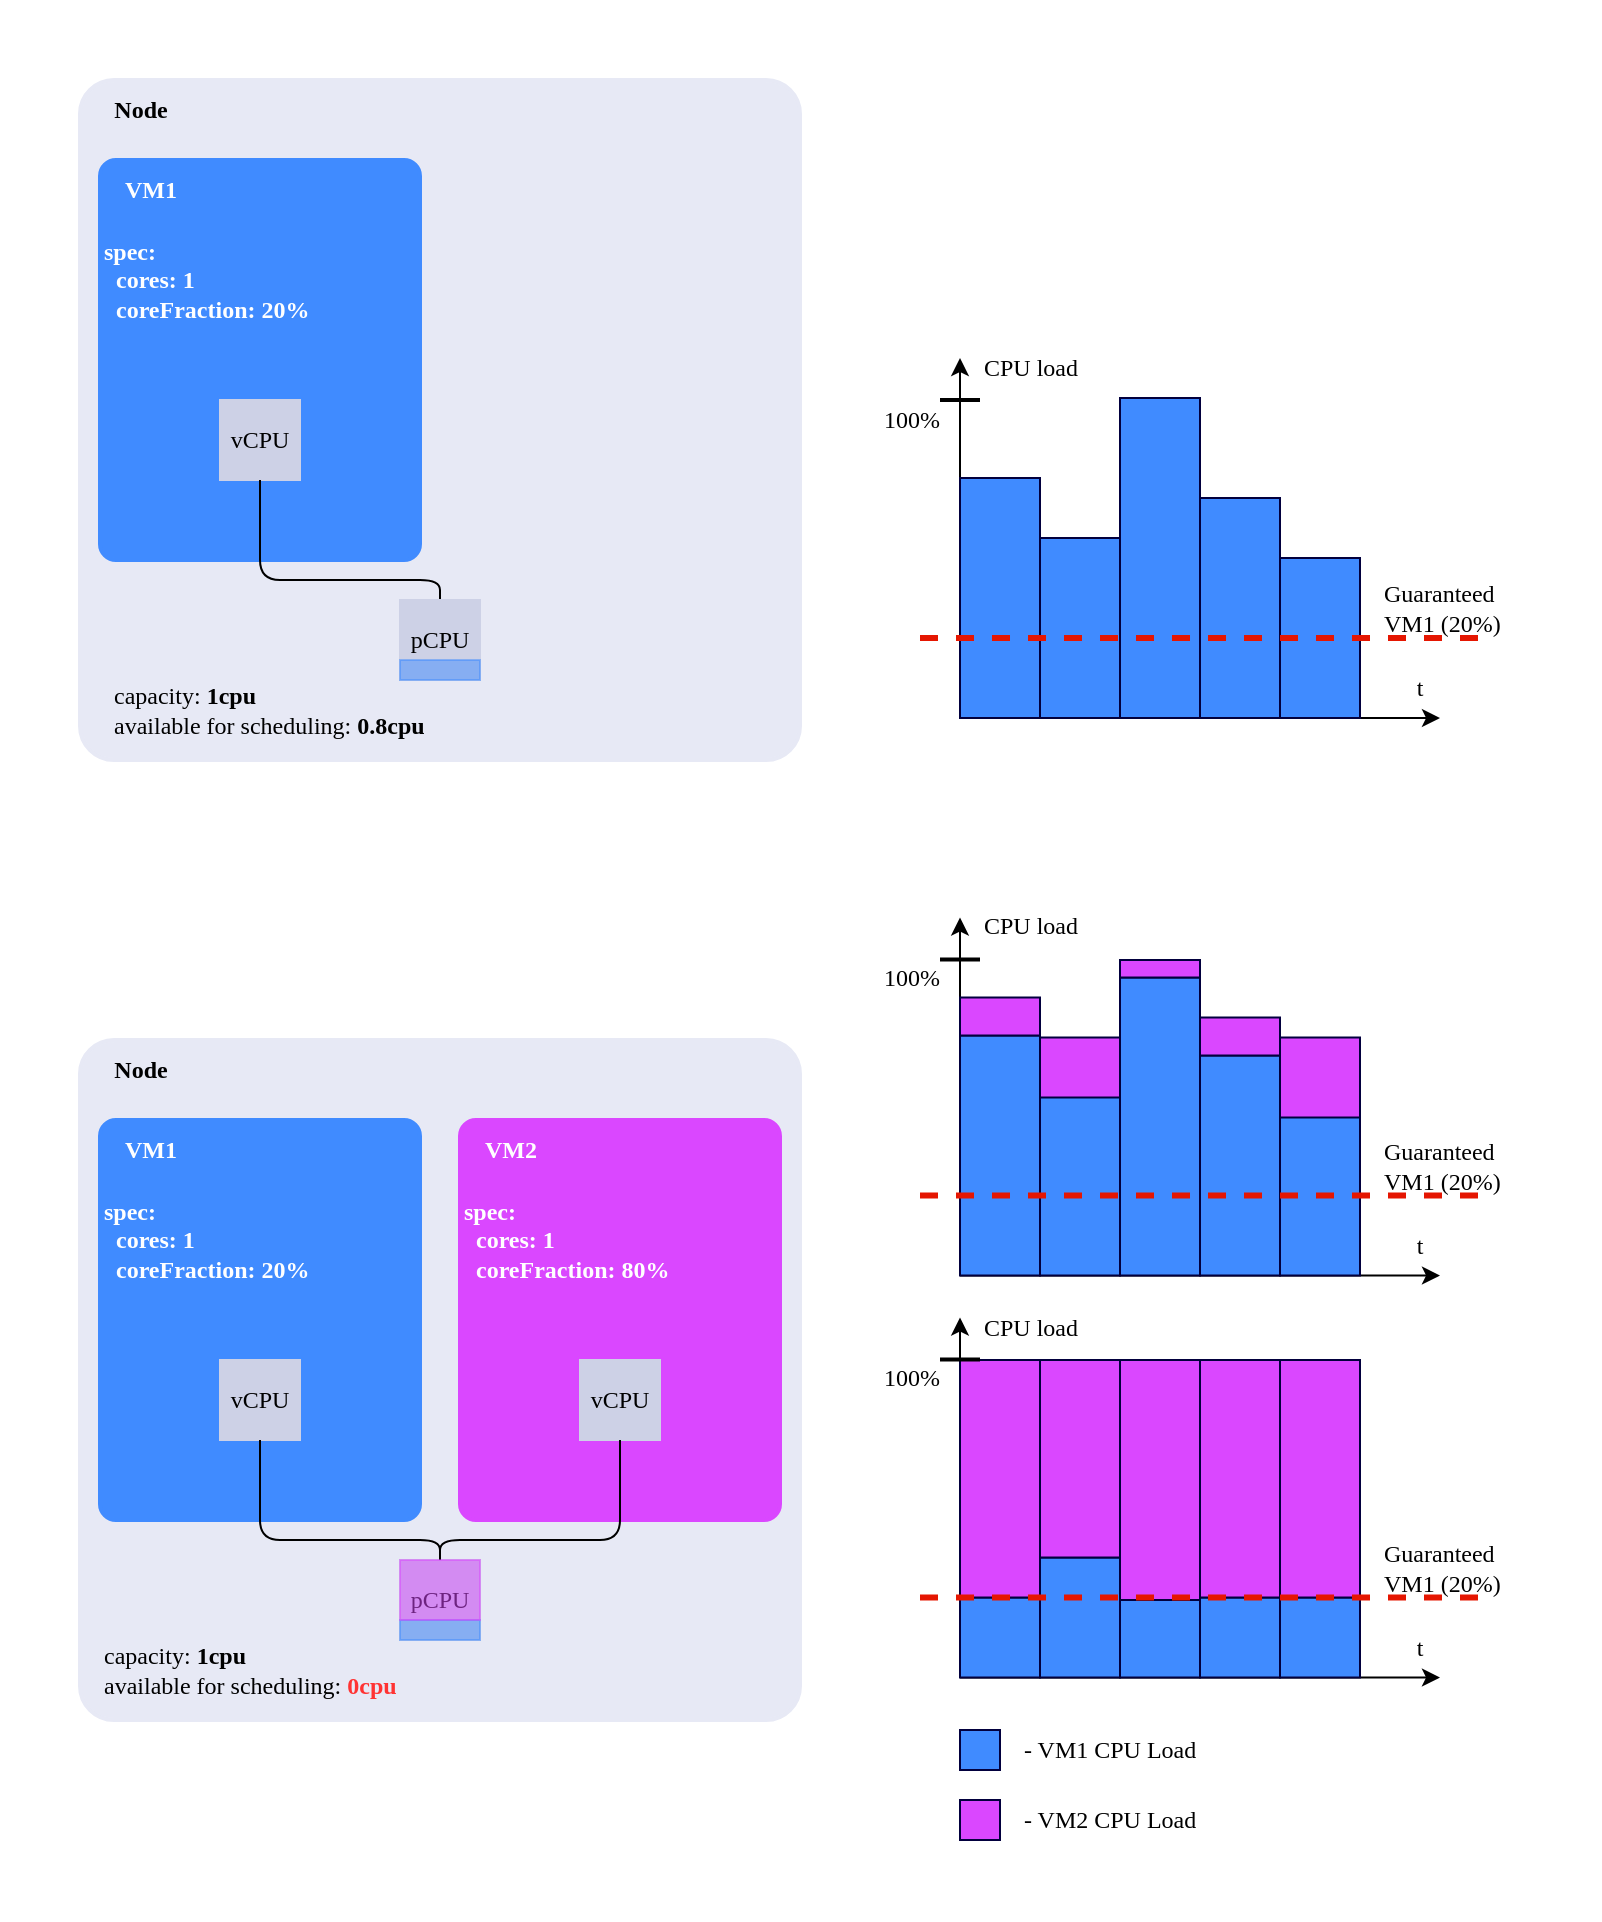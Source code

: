 <mxfile>
    <diagram id="EZxaQw9ckF1vR2Bi5WWT" name="corefraction">
        <mxGraphModel dx="2094" dy="989" grid="1" gridSize="10" guides="1" tooltips="1" connect="1" arrows="1" fold="1" page="1" pageScale="1" pageWidth="690" pageHeight="980" math="0" shadow="0">
            <root>
                <mxCell id="0"/>
                <mxCell id="1" parent="0"/>
                <mxCell id="n0-n5LDCgGcwt_cGDenJ-158" value="" style="rounded=0;whiteSpace=wrap;html=1;strokeColor=none;" vertex="1" parent="1">
                    <mxGeometry y="400" width="800" height="960" as="geometry"/>
                </mxCell>
                <mxCell id="49" value="" style="endArrow=classic;html=1;fontFamily=JetBrains Mono;fontSource=https%3A%2F%2Ffonts.googleapis.com%2Fcss%3Ffamily%3DJetBrains%2BMono;fontColor=#FFFFFF;" parent="1" edge="1">
                    <mxGeometry width="50" height="50" relative="1" as="geometry">
                        <mxPoint x="480" y="759" as="sourcePoint"/>
                        <mxPoint x="720" y="759" as="targetPoint"/>
                    </mxGeometry>
                </mxCell>
                <mxCell id="50" value="" style="endArrow=classic;html=1;fontFamily=JetBrains Mono;fontSource=https%3A%2F%2Ffonts.googleapis.com%2Fcss%3Ffamily%3DJetBrains%2BMono;fontColor=#FFFFFF;" parent="1" edge="1">
                    <mxGeometry width="50" height="50" relative="1" as="geometry">
                        <mxPoint x="480" y="759" as="sourcePoint"/>
                        <mxPoint x="480" y="579" as="targetPoint"/>
                    </mxGeometry>
                </mxCell>
                <mxCell id="51" value="&lt;font color=&quot;#000000&quot;&gt;t&lt;/font&gt;" style="text;html=1;strokeColor=none;fillColor=none;align=center;verticalAlign=middle;whiteSpace=wrap;rounded=0;labelBackgroundColor=none;fontFamily=JetBrains Mono;fontSource=https%3A%2F%2Ffonts.googleapis.com%2Fcss%3Ffamily%3DJetBrains%2BMono;fontColor=#FFFFFF;" parent="1" vertex="1">
                    <mxGeometry x="680" y="729" width="60" height="30" as="geometry"/>
                </mxCell>
                <mxCell id="52" value="&lt;font color=&quot;#000000&quot;&gt;CPU load&lt;/font&gt;" style="text;html=1;strokeColor=none;fillColor=none;align=left;verticalAlign=middle;whiteSpace=wrap;rounded=0;labelBackgroundColor=none;fontFamily=JetBrains Mono;fontSource=https%3A%2F%2Ffonts.googleapis.com%2Fcss%3Ffamily%3DJetBrains%2BMono;fontColor=#FFFFFF;" parent="1" vertex="1">
                    <mxGeometry x="490" y="569" width="60" height="30" as="geometry"/>
                </mxCell>
                <mxCell id="58" value="" style="rounded=1;whiteSpace=wrap;html=1;arcSize=5;strokeWidth=2;fontFamily=JetBrains Mono;fontSource=https%3A%2F%2Ffonts.googleapis.com%2Fcss%3Ffamily%3DJetBrains%2BMono;fillColor=#e7e9f5;strokeColor=#e7e9f5;fontStyle=1" parent="1" vertex="1">
                    <mxGeometry x="40" y="440" width="360" height="340" as="geometry"/>
                </mxCell>
                <mxCell id="59" value="" style="rounded=1;whiteSpace=wrap;html=1;arcSize=5;strokeWidth=2;fontFamily=JetBrains Mono;fontSource=https%3A%2F%2Ffonts.googleapis.com%2Fcss%3Ffamily%3DJetBrains%2BMono;fillColor=#408bff;fontColor=#f5f5fb;strokeColor=#408bff;fontStyle=1" parent="1" vertex="1">
                    <mxGeometry x="50" y="480" width="160" height="200" as="geometry"/>
                </mxCell>
                <mxCell id="61" value="vCPU" style="rounded=0;whiteSpace=wrap;html=1;labelBackgroundColor=none;fontFamily=JetBrains Mono;fontSource=https%3A%2F%2Ffonts.googleapis.com%2Fcss%3Ffamily%3DJetBrains%2BMono;fillColor=#cdd1e6;strokeColor=#cdd1e6;" parent="1" vertex="1">
                    <mxGeometry x="110" y="600" width="40" height="40" as="geometry"/>
                </mxCell>
                <mxCell id="62" value="spec:&lt;br&gt;&amp;nbsp; cores: 1&lt;br&gt;&amp;nbsp; coreFraction: 20%" style="text;html=1;align=left;verticalAlign=middle;resizable=0;points=[];autosize=1;strokeColor=none;fillColor=none;fontFamily=JetBrains Mono;fontColor=#FFFFFF;fontStyle=1" parent="1" vertex="1">
                    <mxGeometry x="50" y="510" width="160" height="60" as="geometry"/>
                </mxCell>
                <mxCell id="63" style="edgeStyle=orthogonalEdgeStyle;html=1;exitX=0.5;exitY=0;exitDx=0;exitDy=0;fontFamily=JetBrains Mono;fontSource=https%3A%2F%2Ffonts.googleapis.com%2Fcss%3Ffamily%3DJetBrains%2BMono;fontColor=#FFFFFF;endArrow=none;endFill=0;" parent="1" source="64" target="61" edge="1">
                    <mxGeometry relative="1" as="geometry">
                        <Array as="points">
                            <mxPoint x="220" y="690"/>
                            <mxPoint x="130" y="690"/>
                        </Array>
                    </mxGeometry>
                </mxCell>
                <mxCell id="64" value="pCPU" style="rounded=0;whiteSpace=wrap;html=1;labelBackgroundColor=none;fontFamily=JetBrains Mono;fontSource=https%3A%2F%2Ffonts.googleapis.com%2Fcss%3Ffamily%3DJetBrains%2BMono;fillColor=#cdd1e6;strokeColor=#cdd1e6;" parent="1" vertex="1">
                    <mxGeometry x="200" y="700" width="40" height="40" as="geometry"/>
                </mxCell>
                <mxCell id="66" value="Node" style="text;html=1;align=center;verticalAlign=middle;resizable=0;points=[];autosize=1;strokeColor=none;fillColor=none;fontFamily=JetBrains Mono;fontColor=default;fontStyle=1;labelBackgroundColor=none;" parent="1" vertex="1">
                    <mxGeometry x="45" y="440" width="50" height="30" as="geometry"/>
                </mxCell>
                <mxCell id="68" value="capacity: &lt;font&gt;&lt;b&gt;1cpu&lt;/b&gt;&lt;/font&gt;&lt;br&gt;available for scheduling:&amp;nbsp;&lt;font&gt;&lt;b&gt;0.8cpu&lt;/b&gt;&lt;/font&gt;" style="text;html=1;strokeColor=none;fillColor=none;align=left;verticalAlign=middle;whiteSpace=wrap;rounded=0;labelBackgroundColor=none;fontFamily=JetBrains Mono;fontSource=https%3A%2F%2Ffonts.googleapis.com%2Fcss%3Ffamily%3DJetBrains%2BMono;fontColor=default;fontStyle=0;" parent="1" vertex="1">
                    <mxGeometry x="55" y="740" width="265" height="30" as="geometry"/>
                </mxCell>
                <mxCell id="71" value="" style="endArrow=classic;html=1;fontFamily=JetBrains Mono;fontSource=https%3A%2F%2Ffonts.googleapis.com%2Fcss%3Ffamily%3DJetBrains%2BMono;fontColor=#FFFFFF;" parent="1" edge="1">
                    <mxGeometry width="50" height="50" relative="1" as="geometry">
                        <mxPoint x="480" y="1238.75" as="sourcePoint"/>
                        <mxPoint x="720" y="1238.75" as="targetPoint"/>
                    </mxGeometry>
                </mxCell>
                <mxCell id="72" value="" style="endArrow=classic;html=1;fontFamily=JetBrains Mono;fontSource=https%3A%2F%2Ffonts.googleapis.com%2Fcss%3Ffamily%3DJetBrains%2BMono;fontColor=#FFFFFF;" parent="1" edge="1">
                    <mxGeometry width="50" height="50" relative="1" as="geometry">
                        <mxPoint x="480" y="1238.75" as="sourcePoint"/>
                        <mxPoint x="480" y="1058.75" as="targetPoint"/>
                    </mxGeometry>
                </mxCell>
                <mxCell id="73" value="&lt;font color=&quot;#000000&quot;&gt;t&lt;/font&gt;" style="text;html=1;strokeColor=none;fillColor=none;align=center;verticalAlign=middle;whiteSpace=wrap;rounded=0;labelBackgroundColor=none;fontFamily=JetBrains Mono;fontSource=https%3A%2F%2Ffonts.googleapis.com%2Fcss%3Ffamily%3DJetBrains%2BMono;fontColor=#FFFFFF;" parent="1" vertex="1">
                    <mxGeometry x="680" y="1208.75" width="60" height="30" as="geometry"/>
                </mxCell>
                <mxCell id="74" value="&lt;font color=&quot;#000000&quot;&gt;CPU load&lt;/font&gt;" style="text;html=1;strokeColor=none;fillColor=none;align=left;verticalAlign=middle;whiteSpace=wrap;rounded=0;labelBackgroundColor=none;fontFamily=JetBrains Mono;fontSource=https%3A%2F%2Ffonts.googleapis.com%2Fcss%3Ffamily%3DJetBrains%2BMono;fontColor=#FFFFFF;" parent="1" vertex="1">
                    <mxGeometry x="490" y="1048.75" width="60" height="30" as="geometry"/>
                </mxCell>
                <mxCell id="78" value="" style="rounded=1;whiteSpace=wrap;html=1;arcSize=5;strokeWidth=2;fontFamily=JetBrains Mono;fontSource=https%3A%2F%2Ffonts.googleapis.com%2Fcss%3Ffamily%3DJetBrains%2BMono;fillColor=#e7e9f5;strokeColor=#e7e9f5;fontStyle=1" parent="1" vertex="1">
                    <mxGeometry x="40" y="920" width="360" height="340" as="geometry"/>
                </mxCell>
                <mxCell id="79" value="" style="rounded=1;whiteSpace=wrap;html=1;arcSize=5;strokeWidth=2;fontFamily=JetBrains Mono;fontSource=https%3A%2F%2Ffonts.googleapis.com%2Fcss%3Ffamily%3DJetBrains%2BMono;fillColor=#408bff;fontColor=#f5f5fb;strokeColor=#408bff;fontStyle=1" parent="1" vertex="1">
                    <mxGeometry x="50" y="960" width="160" height="200" as="geometry"/>
                </mxCell>
                <mxCell id="81" value="vCPU" style="rounded=0;whiteSpace=wrap;html=1;labelBackgroundColor=none;fontFamily=JetBrains Mono;fontSource=https%3A%2F%2Ffonts.googleapis.com%2Fcss%3Ffamily%3DJetBrains%2BMono;fillColor=#cdd1e6;strokeColor=#cdd1e6;" parent="1" vertex="1">
                    <mxGeometry x="110" y="1080" width="40" height="40" as="geometry"/>
                </mxCell>
                <mxCell id="82" value="spec:&lt;br&gt;&amp;nbsp; cores: 1&lt;br&gt;&amp;nbsp; coreFraction: 20%" style="text;html=1;align=left;verticalAlign=middle;resizable=0;points=[];autosize=1;strokeColor=none;fillColor=none;fontFamily=JetBrains Mono;fontColor=#FFFFFF;fontStyle=1" parent="1" vertex="1">
                    <mxGeometry x="50" y="990" width="160" height="60" as="geometry"/>
                </mxCell>
                <mxCell id="83" style="edgeStyle=orthogonalEdgeStyle;html=1;exitX=0.5;exitY=0;exitDx=0;exitDy=0;fontFamily=JetBrains Mono;fontSource=https%3A%2F%2Ffonts.googleapis.com%2Fcss%3Ffamily%3DJetBrains%2BMono;fontColor=#FFFFFF;endArrow=none;endFill=0;" parent="1" source="84" target="81" edge="1">
                    <mxGeometry relative="1" as="geometry">
                        <Array as="points">
                            <mxPoint x="220" y="1170"/>
                            <mxPoint x="130" y="1170"/>
                        </Array>
                    </mxGeometry>
                </mxCell>
                <mxCell id="84" value="pCPU" style="rounded=0;whiteSpace=wrap;html=1;labelBackgroundColor=none;fontFamily=JetBrains Mono;fontSource=https%3A%2F%2Ffonts.googleapis.com%2Fcss%3Ffamily%3DJetBrains%2BMono;fillColor=#cdd1e6;strokeColor=#cdd1e6;" parent="1" vertex="1">
                    <mxGeometry x="200" y="1180" width="40" height="40" as="geometry"/>
                </mxCell>
                <mxCell id="85" value="Node" style="text;html=1;align=center;verticalAlign=middle;resizable=0;points=[];autosize=1;strokeColor=none;fillColor=none;fontFamily=JetBrains Mono;fontColor=default;fontStyle=1;labelBackgroundColor=none;" parent="1" vertex="1">
                    <mxGeometry x="45" y="920" width="50" height="30" as="geometry"/>
                </mxCell>
                <mxCell id="93" value="" style="rounded=0;whiteSpace=wrap;html=1;labelBackgroundColor=none;fontFamily=JetBrains Mono;fontSource=https%3A%2F%2Ffonts.googleapis.com%2Fcss%3Ffamily%3DJetBrains%2BMono;fillColor=#408bff;strokeColor=#02003e;fontColor=#f5f5fb;" parent="1" vertex="1">
                    <mxGeometry x="480" y="639" width="40" height="120" as="geometry"/>
                </mxCell>
                <mxCell id="94" value="" style="rounded=0;whiteSpace=wrap;html=1;labelBackgroundColor=none;fontFamily=JetBrains Mono;fontSource=https%3A%2F%2Ffonts.googleapis.com%2Fcss%3Ffamily%3DJetBrains%2BMono;fillColor=#408bff;strokeColor=#02003e;fontColor=#f5f5fb;" parent="1" vertex="1">
                    <mxGeometry x="520" y="669" width="40" height="90" as="geometry"/>
                </mxCell>
                <mxCell id="95" value="" style="rounded=0;whiteSpace=wrap;html=1;labelBackgroundColor=none;fontFamily=JetBrains Mono;fontSource=https%3A%2F%2Ffonts.googleapis.com%2Fcss%3Ffamily%3DJetBrains%2BMono;fillColor=#408bff;strokeColor=#02003e;fontColor=#f5f5fb;" parent="1" vertex="1">
                    <mxGeometry x="560" y="599" width="40" height="160" as="geometry"/>
                </mxCell>
                <mxCell id="96" value="" style="rounded=0;whiteSpace=wrap;html=1;labelBackgroundColor=none;fontFamily=JetBrains Mono;fontSource=https%3A%2F%2Ffonts.googleapis.com%2Fcss%3Ffamily%3DJetBrains%2BMono;fillColor=#408bff;strokeColor=#02003e;fontColor=#f5f5fb;" parent="1" vertex="1">
                    <mxGeometry x="600" y="649" width="40" height="110" as="geometry"/>
                </mxCell>
                <mxCell id="97" value="" style="rounded=0;whiteSpace=wrap;html=1;labelBackgroundColor=none;fontFamily=JetBrains Mono;fontSource=https%3A%2F%2Ffonts.googleapis.com%2Fcss%3Ffamily%3DJetBrains%2BMono;fillColor=#408bff;strokeColor=#02003e;fontColor=#f5f5fb;" parent="1" vertex="1">
                    <mxGeometry x="640" y="679" width="40" height="80" as="geometry"/>
                </mxCell>
                <mxCell id="53" value="" style="endArrow=none;dashed=1;html=1;fontFamily=JetBrains Mono;fontSource=https%3A%2F%2Ffonts.googleapis.com%2Fcss%3Ffamily%3DJetBrains%2BMono;fontColor=#000000;fontStyle=1;strokeWidth=3;strokeColor=#e51601;" parent="1" edge="1">
                    <mxGeometry width="50" height="50" relative="1" as="geometry">
                        <mxPoint x="460" y="719" as="sourcePoint"/>
                        <mxPoint x="740" y="719" as="targetPoint"/>
                    </mxGeometry>
                </mxCell>
                <mxCell id="100" value="" style="rounded=0;whiteSpace=wrap;html=1;labelBackgroundColor=none;fontFamily=JetBrains Mono;fontSource=https%3A%2F%2Ffonts.googleapis.com%2Fcss%3Ffamily%3DJetBrains%2BMono;fillColor=#408bff;strokeColor=#02003e;fontColor=#f5f5fb;" parent="1" vertex="1">
                    <mxGeometry x="480" y="1265" width="20" height="20" as="geometry"/>
                </mxCell>
                <mxCell id="101" value="- VM1 CPU Load" style="text;html=1;align=left;verticalAlign=middle;resizable=0;points=[];autosize=1;strokeColor=none;fillColor=none;fontFamily=JetBrains Mono;fontColor=default;labelBackgroundColor=none;fontSource=https%3A%2F%2Ffonts.googleapis.com%2Fcss%3Ffamily%3DJetBrains%2BMono;opacity=60;" parent="1" vertex="1">
                    <mxGeometry x="510" y="1260" width="120" height="30" as="geometry"/>
                </mxCell>
                <mxCell id="103" value="VM1" style="text;html=1;align=center;verticalAlign=middle;resizable=0;points=[];autosize=1;strokeColor=none;fillColor=none;fontFamily=JetBrains Mono;fontColor=#FFFFFF;fontStyle=1" parent="1" vertex="1">
                    <mxGeometry x="50" y="480" width="50" height="30" as="geometry"/>
                </mxCell>
                <mxCell id="104" value="VM1" style="text;html=1;align=center;verticalAlign=middle;resizable=0;points=[];autosize=1;strokeColor=none;fillColor=none;fontFamily=JetBrains Mono;fontColor=#FFFFFF;fontStyle=1" parent="1" vertex="1">
                    <mxGeometry x="50" y="960" width="50" height="30" as="geometry"/>
                </mxCell>
                <mxCell id="105" value="" style="rounded=0;whiteSpace=wrap;html=1;labelBackgroundColor=none;fontFamily=JetBrains Mono;fontSource=https%3A%2F%2Ffonts.googleapis.com%2Fcss%3Ffamily%3DJetBrains%2BMono;fillColor=#408bff;strokeColor=#02003e;fontColor=#f5f5fb;direction=west;" parent="1" vertex="1">
                    <mxGeometry x="480" y="1198.75" width="40" height="40" as="geometry"/>
                </mxCell>
                <mxCell id="106" value="" style="rounded=0;whiteSpace=wrap;html=1;labelBackgroundColor=none;fontFamily=JetBrains Mono;fontSource=https%3A%2F%2Ffonts.googleapis.com%2Fcss%3Ffamily%3DJetBrains%2BMono;fillColor=#408bff;strokeColor=#02003e;fontColor=#f5f5fb;" parent="1" vertex="1">
                    <mxGeometry x="520" y="1178.75" width="40" height="60" as="geometry"/>
                </mxCell>
                <mxCell id="107" value="" style="rounded=0;whiteSpace=wrap;html=1;labelBackgroundColor=none;fontFamily=JetBrains Mono;fontSource=https%3A%2F%2Ffonts.googleapis.com%2Fcss%3Ffamily%3DJetBrains%2BMono;fillColor=#408bff;strokeColor=#02003e;fontColor=#f5f5fb;direction=south;" parent="1" vertex="1">
                    <mxGeometry x="560" y="1198.75" width="40" height="40" as="geometry"/>
                </mxCell>
                <mxCell id="108" value="" style="rounded=0;whiteSpace=wrap;html=1;labelBackgroundColor=none;fontFamily=JetBrains Mono;fontSource=https%3A%2F%2Ffonts.googleapis.com%2Fcss%3Ffamily%3DJetBrains%2BMono;fillColor=#408bff;strokeColor=#02003e;fontColor=#f5f5fb;direction=west;" parent="1" vertex="1">
                    <mxGeometry x="600" y="1198.75" width="40" height="40" as="geometry"/>
                </mxCell>
                <mxCell id="109" value="" style="rounded=0;whiteSpace=wrap;html=1;labelBackgroundColor=none;fontFamily=JetBrains Mono;fontSource=https%3A%2F%2Ffonts.googleapis.com%2Fcss%3Ffamily%3DJetBrains%2BMono;fillColor=#408bff;strokeColor=#02003e;fontColor=#f5f5fb;" parent="1" vertex="1">
                    <mxGeometry x="640" y="1198.75" width="40" height="40" as="geometry"/>
                </mxCell>
                <mxCell id="113" value="" style="rounded=0;whiteSpace=wrap;html=1;labelBackgroundColor=none;fontFamily=JetBrains Mono;fontSource=https%3A%2F%2Ffonts.googleapis.com%2Fcss%3Ffamily%3DJetBrains%2BMono;fillColor=#da47ff;strokeColor=#02003e;fontColor=#f5f5fb;direction=west;" parent="1" vertex="1">
                    <mxGeometry x="480" y="1080" width="40" height="118.75" as="geometry"/>
                </mxCell>
                <mxCell id="114" value="" style="rounded=0;whiteSpace=wrap;html=1;labelBackgroundColor=none;fontFamily=JetBrains Mono;fontSource=https%3A%2F%2Ffonts.googleapis.com%2Fcss%3Ffamily%3DJetBrains%2BMono;fillColor=#da47ff;strokeColor=#02003e;fontColor=#f5f5fb;direction=west;" parent="1" vertex="1">
                    <mxGeometry x="520" y="1080" width="40" height="98.75" as="geometry"/>
                </mxCell>
                <mxCell id="115" value="" style="rounded=0;whiteSpace=wrap;html=1;labelBackgroundColor=none;fontFamily=JetBrains Mono;fontSource=https%3A%2F%2Ffonts.googleapis.com%2Fcss%3Ffamily%3DJetBrains%2BMono;fillColor=#da47ff;strokeColor=#02003e;fontColor=#f5f5fb;direction=west;" parent="1" vertex="1">
                    <mxGeometry x="560" y="1080" width="40" height="120" as="geometry"/>
                </mxCell>
                <mxCell id="116" value="" style="rounded=0;whiteSpace=wrap;html=1;labelBackgroundColor=none;fontFamily=JetBrains Mono;fontSource=https%3A%2F%2Ffonts.googleapis.com%2Fcss%3Ffamily%3DJetBrains%2BMono;fillColor=#da47ff;strokeColor=#02003e;fontColor=#f5f5fb;direction=west;" parent="1" vertex="1">
                    <mxGeometry x="600" y="1080" width="40" height="118.75" as="geometry"/>
                </mxCell>
                <mxCell id="117" value="" style="rounded=0;whiteSpace=wrap;html=1;labelBackgroundColor=none;fontFamily=JetBrains Mono;fontSource=https%3A%2F%2Ffonts.googleapis.com%2Fcss%3Ffamily%3DJetBrains%2BMono;fillColor=#da47ff;strokeColor=#02003e;fontColor=#f5f5fb;direction=west;" parent="1" vertex="1">
                    <mxGeometry x="640" y="1080" width="40" height="118.75" as="geometry"/>
                </mxCell>
                <mxCell id="118" value="" style="rounded=0;whiteSpace=wrap;html=1;labelBackgroundColor=none;fontFamily=JetBrains Mono;fontSource=https%3A%2F%2Ffonts.googleapis.com%2Fcss%3Ffamily%3DJetBrains%2BMono;fillColor=#da47ff;strokeColor=#02003e;fontColor=#f5f5fb;" parent="1" vertex="1">
                    <mxGeometry x="480" y="1300" width="20" height="20" as="geometry"/>
                </mxCell>
                <mxCell id="119" value="- VM2 CPU Load" style="text;html=1;align=left;verticalAlign=middle;resizable=0;points=[];autosize=1;strokeColor=none;fillColor=none;fontFamily=JetBrains Mono;fontColor=default;labelBackgroundColor=none;fontSource=https%3A%2F%2Ffonts.googleapis.com%2Fcss%3Ffamily%3DJetBrains%2BMono;opacity=60;" parent="1" vertex="1">
                    <mxGeometry x="510" y="1295" width="120" height="30" as="geometry"/>
                </mxCell>
                <mxCell id="120" value="" style="rounded=1;whiteSpace=wrap;html=1;arcSize=5;strokeWidth=2;fontFamily=JetBrains Mono;fontSource=https%3A%2F%2Ffonts.googleapis.com%2Fcss%3Ffamily%3DJetBrains%2BMono;fillColor=#da47ff;fontColor=#f5f5fb;strokeColor=#da47ff;fontStyle=1" parent="1" vertex="1">
                    <mxGeometry x="230" y="960" width="160" height="200" as="geometry"/>
                </mxCell>
                <mxCell id="122" value="vCPU" style="rounded=0;whiteSpace=wrap;html=1;labelBackgroundColor=none;fontFamily=JetBrains Mono;fontSource=https%3A%2F%2Ffonts.googleapis.com%2Fcss%3Ffamily%3DJetBrains%2BMono;fillColor=#cdd1e6;strokeColor=#cdd1e6;" parent="1" vertex="1">
                    <mxGeometry x="290" y="1080" width="40" height="40" as="geometry"/>
                </mxCell>
                <mxCell id="123" value="spec:&lt;br&gt;&amp;nbsp; cores: 1&lt;br&gt;&amp;nbsp; coreFraction: 80%" style="text;html=1;align=left;verticalAlign=middle;resizable=0;points=[];autosize=1;strokeColor=none;fillColor=none;fontFamily=JetBrains Mono;fontColor=#FFFFFF;fontStyle=1" parent="1" vertex="1">
                    <mxGeometry x="230" y="990" width="160" height="60" as="geometry"/>
                </mxCell>
                <mxCell id="124" value="VM2" style="text;html=1;align=center;verticalAlign=middle;resizable=0;points=[];autosize=1;strokeColor=none;fillColor=none;fontFamily=JetBrains Mono;fontColor=#FFFFFF;fontStyle=1" parent="1" vertex="1">
                    <mxGeometry x="230" y="960" width="50" height="30" as="geometry"/>
                </mxCell>
                <mxCell id="121" style="edgeStyle=orthogonalEdgeStyle;html=1;exitX=0.5;exitY=1;exitDx=0;exitDy=0;entryX=0.5;entryY=0;entryDx=0;entryDy=0;strokeWidth=1;fontFamily=JetBrains Mono;fontSource=https%3A%2F%2Ffonts.googleapis.com%2Fcss%3Ffamily%3DJetBrains%2BMono;fontColor=default;endArrow=none;endFill=0;spacing=1;" parent="1" source="122" target="84" edge="1">
                    <mxGeometry relative="1" as="geometry">
                        <Array as="points">
                            <mxPoint x="310" y="1170"/>
                            <mxPoint x="220" y="1170"/>
                        </Array>
                    </mxGeometry>
                </mxCell>
                <mxCell id="75" value="" style="endArrow=none;dashed=1;html=1;fontFamily=JetBrains Mono;fontSource=https%3A%2F%2Ffonts.googleapis.com%2Fcss%3Ffamily%3DJetBrains%2BMono;fontColor=#000000;fontStyle=1;strokeWidth=3;strokeColor=#e51601;" parent="1" edge="1">
                    <mxGeometry width="50" height="50" relative="1" as="geometry">
                        <mxPoint x="460" y="1198.75" as="sourcePoint"/>
                        <mxPoint x="740" y="1198.75" as="targetPoint"/>
                    </mxGeometry>
                </mxCell>
                <mxCell id="126" value="" style="rounded=0;whiteSpace=wrap;html=1;labelBackgroundColor=none;fontFamily=JetBrains Mono;fontSource=https%3A%2F%2Ffonts.googleapis.com%2Fcss%3Ffamily%3DJetBrains%2BMono;fontColor=#f5f5fb;fillColor=#408bff;strokeColor=#408bff;opacity=50;" parent="1" vertex="1">
                    <mxGeometry x="200" y="730" width="40" height="10" as="geometry"/>
                </mxCell>
                <mxCell id="127" value="" style="rounded=0;whiteSpace=wrap;html=1;labelBackgroundColor=none;fontFamily=JetBrains Mono;fontSource=https%3A%2F%2Ffonts.googleapis.com%2Fcss%3Ffamily%3DJetBrains%2BMono;fontColor=#f5f5fb;fillColor=#408bff;strokeColor=#408bff;opacity=50;" parent="1" vertex="1">
                    <mxGeometry x="200" y="1210" width="40" height="10" as="geometry"/>
                </mxCell>
                <mxCell id="128" value="" style="rounded=0;whiteSpace=wrap;html=1;labelBackgroundColor=none;fontFamily=JetBrains Mono;fontSource=https%3A%2F%2Ffonts.googleapis.com%2Fcss%3Ffamily%3DJetBrains%2BMono;fontColor=#f5f5fb;fillColor=#da47ff;strokeColor=#da47ff;opacity=50;" parent="1" vertex="1">
                    <mxGeometry x="200" y="1180" width="40" height="30" as="geometry"/>
                </mxCell>
                <mxCell id="130" value="" style="endArrow=classic;html=1;fontFamily=JetBrains Mono;fontSource=https%3A%2F%2Ffonts.googleapis.com%2Fcss%3Ffamily%3DJetBrains%2BMono;fontColor=#FFFFFF;" parent="1" edge="1">
                    <mxGeometry width="50" height="50" relative="1" as="geometry">
                        <mxPoint x="480" y="1037.75" as="sourcePoint"/>
                        <mxPoint x="720" y="1037.75" as="targetPoint"/>
                    </mxGeometry>
                </mxCell>
                <mxCell id="131" value="" style="endArrow=classic;html=1;fontFamily=JetBrains Mono;fontSource=https%3A%2F%2Ffonts.googleapis.com%2Fcss%3Ffamily%3DJetBrains%2BMono;fontColor=#FFFFFF;" parent="1" edge="1">
                    <mxGeometry width="50" height="50" relative="1" as="geometry">
                        <mxPoint x="480" y="1037.75" as="sourcePoint"/>
                        <mxPoint x="480" y="858.75" as="targetPoint"/>
                    </mxGeometry>
                </mxCell>
                <mxCell id="132" value="&lt;font color=&quot;#000000&quot;&gt;t&lt;/font&gt;" style="text;html=1;strokeColor=none;fillColor=none;align=center;verticalAlign=middle;whiteSpace=wrap;rounded=0;labelBackgroundColor=none;fontFamily=JetBrains Mono;fontSource=https%3A%2F%2Ffonts.googleapis.com%2Fcss%3Ffamily%3DJetBrains%2BMono;fontColor=#FFFFFF;" parent="1" vertex="1">
                    <mxGeometry x="680" y="1007.75" width="60" height="30" as="geometry"/>
                </mxCell>
                <mxCell id="133" value="&lt;font color=&quot;#000000&quot;&gt;CPU load&lt;/font&gt;" style="text;html=1;strokeColor=none;fillColor=none;align=left;verticalAlign=middle;whiteSpace=wrap;rounded=0;labelBackgroundColor=none;fontFamily=JetBrains Mono;fontSource=https%3A%2F%2Ffonts.googleapis.com%2Fcss%3Ffamily%3DJetBrains%2BMono;fontColor=#FFFFFF;" parent="1" vertex="1">
                    <mxGeometry x="490" y="847.75" width="60" height="30" as="geometry"/>
                </mxCell>
                <mxCell id="134" value="" style="rounded=0;whiteSpace=wrap;html=1;labelBackgroundColor=none;fontFamily=JetBrains Mono;fontSource=https%3A%2F%2Ffonts.googleapis.com%2Fcss%3Ffamily%3DJetBrains%2BMono;fillColor=#408bff;strokeColor=#02003e;fontColor=#f5f5fb;" parent="1" vertex="1">
                    <mxGeometry x="480" y="917.75" width="40" height="120" as="geometry"/>
                </mxCell>
                <mxCell id="135" value="" style="rounded=0;whiteSpace=wrap;html=1;labelBackgroundColor=none;fontFamily=JetBrains Mono;fontSource=https%3A%2F%2Ffonts.googleapis.com%2Fcss%3Ffamily%3DJetBrains%2BMono;fillColor=#408bff;strokeColor=#02003e;fontColor=#f5f5fb;" parent="1" vertex="1">
                    <mxGeometry x="520" y="947.75" width="40" height="90" as="geometry"/>
                </mxCell>
                <mxCell id="136" value="" style="rounded=0;whiteSpace=wrap;html=1;labelBackgroundColor=none;fontFamily=JetBrains Mono;fontSource=https%3A%2F%2Ffonts.googleapis.com%2Fcss%3Ffamily%3DJetBrains%2BMono;fillColor=#408bff;strokeColor=#02003e;fontColor=#f5f5fb;" parent="1" vertex="1">
                    <mxGeometry x="560" y="888.75" width="40" height="149" as="geometry"/>
                </mxCell>
                <mxCell id="137" value="" style="rounded=0;whiteSpace=wrap;html=1;labelBackgroundColor=none;fontFamily=JetBrains Mono;fontSource=https%3A%2F%2Ffonts.googleapis.com%2Fcss%3Ffamily%3DJetBrains%2BMono;fillColor=#408bff;strokeColor=#02003e;fontColor=#f5f5fb;" parent="1" vertex="1">
                    <mxGeometry x="600" y="927.75" width="40" height="110" as="geometry"/>
                </mxCell>
                <mxCell id="138" value="" style="rounded=0;whiteSpace=wrap;html=1;labelBackgroundColor=none;fontFamily=JetBrains Mono;fontSource=https%3A%2F%2Ffonts.googleapis.com%2Fcss%3Ffamily%3DJetBrains%2BMono;fillColor=#408bff;strokeColor=#02003e;fontColor=#f5f5fb;" parent="1" vertex="1">
                    <mxGeometry x="640" y="957.75" width="40" height="80" as="geometry"/>
                </mxCell>
                <mxCell id="139" value="" style="endArrow=none;dashed=1;html=1;fontFamily=JetBrains Mono;fontSource=https%3A%2F%2Ffonts.googleapis.com%2Fcss%3Ffamily%3DJetBrains%2BMono;fontColor=#000000;fontStyle=1;strokeWidth=3;strokeColor=#e51601;" parent="1" edge="1">
                    <mxGeometry width="50" height="50" relative="1" as="geometry">
                        <mxPoint x="460" y="997.75" as="sourcePoint"/>
                        <mxPoint x="740" y="997.75" as="targetPoint"/>
                    </mxGeometry>
                </mxCell>
                <mxCell id="140" value="&lt;font color=&quot;#000000&quot;&gt;Guaranteed VM1 (20%)&lt;/font&gt;" style="text;html=1;strokeColor=none;fillColor=none;align=left;verticalAlign=middle;whiteSpace=wrap;rounded=0;labelBackgroundColor=none;fontFamily=JetBrains Mono;fontSource=https%3A%2F%2Ffonts.googleapis.com%2Fcss%3Ffamily%3DJetBrains%2BMono;fontColor=#FFFFFF;" parent="1" vertex="1">
                    <mxGeometry x="690" y="967.75" width="80" height="30" as="geometry"/>
                </mxCell>
                <mxCell id="144" value="&lt;font color=&quot;#000000&quot;&gt;100%&lt;/font&gt;" style="text;html=1;strokeColor=none;fillColor=none;align=left;verticalAlign=middle;whiteSpace=wrap;rounded=0;labelBackgroundColor=none;fontFamily=JetBrains Mono;fontSource=https%3A%2F%2Ffonts.googleapis.com%2Fcss%3Ffamily%3DJetBrains%2BMono;fontColor=#FFFFFF;" parent="1" vertex="1">
                    <mxGeometry x="440" y="599" width="40" height="21" as="geometry"/>
                </mxCell>
                <mxCell id="145" value="" style="endArrow=none;html=1;strokeWidth=2;" parent="1" edge="1">
                    <mxGeometry width="50" height="50" relative="1" as="geometry">
                        <mxPoint x="470" y="600" as="sourcePoint"/>
                        <mxPoint x="490" y="600" as="targetPoint"/>
                    </mxGeometry>
                </mxCell>
                <mxCell id="146" value="&lt;font color=&quot;#000000&quot;&gt;100%&lt;/font&gt;" style="text;html=1;strokeColor=none;fillColor=none;align=left;verticalAlign=middle;whiteSpace=wrap;rounded=0;labelBackgroundColor=none;fontFamily=JetBrains Mono;fontSource=https%3A%2F%2Ffonts.googleapis.com%2Fcss%3Ffamily%3DJetBrains%2BMono;fontColor=#FFFFFF;" parent="1" vertex="1">
                    <mxGeometry x="440" y="878.75" width="40" height="21" as="geometry"/>
                </mxCell>
                <mxCell id="147" value="" style="endArrow=none;html=1;strokeWidth=2;" parent="1" edge="1">
                    <mxGeometry width="50" height="50" relative="1" as="geometry">
                        <mxPoint x="470" y="879.75" as="sourcePoint"/>
                        <mxPoint x="490" y="879.75" as="targetPoint"/>
                    </mxGeometry>
                </mxCell>
                <mxCell id="148" value="&lt;font color=&quot;#000000&quot;&gt;100%&lt;/font&gt;" style="text;html=1;strokeColor=none;fillColor=none;align=left;verticalAlign=middle;whiteSpace=wrap;rounded=0;labelBackgroundColor=none;fontFamily=JetBrains Mono;fontSource=https%3A%2F%2Ffonts.googleapis.com%2Fcss%3Ffamily%3DJetBrains%2BMono;fontColor=#FFFFFF;" parent="1" vertex="1">
                    <mxGeometry x="440" y="1078.75" width="40" height="21" as="geometry"/>
                </mxCell>
                <mxCell id="149" value="" style="endArrow=none;html=1;strokeWidth=2;" parent="1" edge="1">
                    <mxGeometry width="50" height="50" relative="1" as="geometry">
                        <mxPoint x="470" y="1079.75" as="sourcePoint"/>
                        <mxPoint x="490" y="1079.75" as="targetPoint"/>
                    </mxGeometry>
                </mxCell>
                <mxCell id="150" value="" style="rounded=0;whiteSpace=wrap;html=1;labelBackgroundColor=none;fontFamily=JetBrains Mono;fontSource=https%3A%2F%2Ffonts.googleapis.com%2Fcss%3Ffamily%3DJetBrains%2BMono;fillColor=#da47ff;strokeColor=#02003e;fontColor=#f5f5fb;direction=west;" parent="1" vertex="1">
                    <mxGeometry x="480" y="898.75" width="40" height="19" as="geometry"/>
                </mxCell>
                <mxCell id="151" value="" style="rounded=0;whiteSpace=wrap;html=1;labelBackgroundColor=none;fontFamily=JetBrains Mono;fontSource=https%3A%2F%2Ffonts.googleapis.com%2Fcss%3Ffamily%3DJetBrains%2BMono;fillColor=#da47ff;strokeColor=#02003e;fontColor=#f5f5fb;direction=west;" parent="1" vertex="1">
                    <mxGeometry x="520" y="918.75" width="40" height="30" as="geometry"/>
                </mxCell>
                <mxCell id="152" value="" style="rounded=0;whiteSpace=wrap;html=1;labelBackgroundColor=none;fontFamily=JetBrains Mono;fontSource=https%3A%2F%2Ffonts.googleapis.com%2Fcss%3Ffamily%3DJetBrains%2BMono;fillColor=#da47ff;strokeColor=#02003e;fontColor=#f5f5fb;direction=west;" parent="1" vertex="1">
                    <mxGeometry x="600" y="908.75" width="40" height="19" as="geometry"/>
                </mxCell>
                <mxCell id="153" value="" style="rounded=0;whiteSpace=wrap;html=1;labelBackgroundColor=none;fontFamily=JetBrains Mono;fontSource=https%3A%2F%2Ffonts.googleapis.com%2Fcss%3Ffamily%3DJetBrains%2BMono;fillColor=#da47ff;strokeColor=#02003e;fontColor=#f5f5fb;direction=west;" parent="1" vertex="1">
                    <mxGeometry x="560" y="880" width="40" height="8.75" as="geometry"/>
                </mxCell>
                <mxCell id="154" value="" style="rounded=0;whiteSpace=wrap;html=1;labelBackgroundColor=none;fontFamily=JetBrains Mono;fontSource=https%3A%2F%2Ffonts.googleapis.com%2Fcss%3Ffamily%3DJetBrains%2BMono;fillColor=#da47ff;strokeColor=#02003e;fontColor=#f5f5fb;direction=west;" parent="1" vertex="1">
                    <mxGeometry x="640" y="918.75" width="40" height="40" as="geometry"/>
                </mxCell>
                <mxCell id="155" value="&lt;font color=&quot;#000000&quot;&gt;Guaranteed VM1 (20%)&lt;/font&gt;" style="text;html=1;strokeColor=none;fillColor=none;align=left;verticalAlign=middle;whiteSpace=wrap;rounded=0;labelBackgroundColor=none;fontFamily=JetBrains Mono;fontSource=https%3A%2F%2Ffonts.googleapis.com%2Fcss%3Ffamily%3DJetBrains%2BMono;fontColor=#FFFFFF;" parent="1" vertex="1">
                    <mxGeometry x="690" y="1168.75" width="80" height="30" as="geometry"/>
                </mxCell>
                <mxCell id="156" value="&lt;font color=&quot;#000000&quot;&gt;Guaranteed VM1 (20%)&lt;/font&gt;" style="text;html=1;strokeColor=none;fillColor=none;align=left;verticalAlign=middle;whiteSpace=wrap;rounded=0;labelBackgroundColor=none;fontFamily=JetBrains Mono;fontSource=https%3A%2F%2Ffonts.googleapis.com%2Fcss%3Ffamily%3DJetBrains%2BMono;fontColor=#FFFFFF;" parent="1" vertex="1">
                    <mxGeometry x="690" y="689" width="80" height="30" as="geometry"/>
                </mxCell>
                <mxCell id="158" value="&lt;span style=&quot;font-weight: normal;&quot;&gt;capacity: &lt;/span&gt;&lt;font style=&quot;&quot;&gt;1cpu&lt;/font&gt;&lt;br&gt;&lt;span style=&quot;font-weight: normal;&quot;&gt;available for scheduling: &lt;/span&gt;&lt;font color=&quot;#ff3333&quot; style=&quot;&quot;&gt;0cpu&lt;/font&gt;" style="text;html=1;strokeColor=none;fillColor=none;align=left;verticalAlign=middle;whiteSpace=wrap;rounded=0;labelBackgroundColor=none;fontFamily=JetBrains Mono;fontSource=https%3A%2F%2Ffonts.googleapis.com%2Fcss%3Ffamily%3DJetBrains%2BMono;fontColor=default;fontStyle=1;" vertex="1" parent="1">
                    <mxGeometry x="50" y="1220" width="230" height="30" as="geometry"/>
                </mxCell>
            </root>
        </mxGraphModel>
    </diagram>
    <diagram name="Copy of corefraction" id="OhcCLrrgN-X3wTLMejVQ">
        <mxGraphModel dx="1466" dy="692" grid="1" gridSize="10" guides="1" tooltips="1" connect="1" arrows="1" fold="1" page="1" pageScale="1" pageWidth="690" pageHeight="980" math="0" shadow="0">
            <root>
                <mxCell id="4wfMH2dMaKSs76k5KO5--0"/>
                <mxCell id="4wfMH2dMaKSs76k5KO5--1" parent="4wfMH2dMaKSs76k5KO5--0"/>
                <mxCell id="4wfMH2dMaKSs76k5KO5--2" value="" style="rounded=1;whiteSpace=wrap;html=1;arcSize=5;strokeWidth=2;fontFamily=JetBrains Mono;fontSource=https%3A%2F%2Ffonts.googleapis.com%2Fcss%3Ffamily%3DJetBrains%2BMono;fillColor=#e7e9f5;strokeColor=#e7e9f5;fontStyle=1" vertex="1" parent="4wfMH2dMaKSs76k5KO5--1">
                    <mxGeometry x="40" y="80" width="360" height="340" as="geometry"/>
                </mxCell>
                <mxCell id="4wfMH2dMaKSs76k5KO5--3" value="" style="rounded=1;whiteSpace=wrap;html=1;arcSize=5;strokeWidth=2;fontFamily=JetBrains Mono;fontSource=https%3A%2F%2Ffonts.googleapis.com%2Fcss%3Ffamily%3DJetBrains%2BMono;fillColor=#408bff;fontColor=#f5f5fb;strokeColor=#408bff;fontStyle=1" vertex="1" parent="4wfMH2dMaKSs76k5KO5--1">
                    <mxGeometry x="50" y="120" width="160" height="200" as="geometry"/>
                </mxCell>
                <mxCell id="4wfMH2dMaKSs76k5KO5--4" value="VM1" style="text;html=1;align=center;verticalAlign=middle;resizable=0;points=[];autosize=1;strokeColor=none;fillColor=none;fontFamily=JetBrains Mono;fontColor=#FFFFFF;fontStyle=1" vertex="1" parent="4wfMH2dMaKSs76k5KO5--1">
                    <mxGeometry x="45" y="120" width="50" height="30" as="geometry"/>
                </mxCell>
                <mxCell id="4wfMH2dMaKSs76k5KO5--5" value="vCPU" style="rounded=0;whiteSpace=wrap;html=1;labelBackgroundColor=none;fontFamily=JetBrains Mono;fontSource=https%3A%2F%2Ffonts.googleapis.com%2Fcss%3Ffamily%3DJetBrains%2BMono;fillColor=#cdd1e6;strokeColor=#cdd1e6;" vertex="1" parent="4wfMH2dMaKSs76k5KO5--1">
                    <mxGeometry x="110" y="240" width="40" height="40" as="geometry"/>
                </mxCell>
                <mxCell id="4wfMH2dMaKSs76k5KO5--6" value="spec:&lt;br&gt;&amp;nbsp; cores: 1&lt;br&gt;&amp;nbsp; coreFraction: 100%" style="text;html=1;align=left;verticalAlign=middle;resizable=0;points=[];autosize=1;strokeColor=none;fillColor=none;fontFamily=JetBrains Mono;fontColor=#FFFFFF;fontStyle=1" vertex="1" parent="4wfMH2dMaKSs76k5KO5--1">
                    <mxGeometry x="50" y="150" width="170" height="60" as="geometry"/>
                </mxCell>
                <mxCell id="4wfMH2dMaKSs76k5KO5--7" value="pCPU" style="rounded=0;whiteSpace=wrap;html=1;labelBackgroundColor=none;fontFamily=JetBrains Mono;fontSource=https%3A%2F%2Ffonts.googleapis.com%2Fcss%3Ffamily%3DJetBrains%2BMono;fillColor=#cdd1e6;strokeColor=#cdd1e6;" vertex="1" parent="4wfMH2dMaKSs76k5KO5--1">
                    <mxGeometry x="200" y="340" width="40" height="40" as="geometry"/>
                </mxCell>
                <mxCell id="4wfMH2dMaKSs76k5KO5--8" value="" style="endArrow=classic;html=1;fontFamily=JetBrains Mono;fontSource=https%3A%2F%2Ffonts.googleapis.com%2Fcss%3Ffamily%3DJetBrains%2BMono;fontColor=#FFFFFF;" edge="1" parent="4wfMH2dMaKSs76k5KO5--1">
                    <mxGeometry width="50" height="50" relative="1" as="geometry">
                        <mxPoint x="480" y="399" as="sourcePoint"/>
                        <mxPoint x="720" y="399" as="targetPoint"/>
                        <Array as="points">
                            <mxPoint x="520" y="399"/>
                        </Array>
                    </mxGeometry>
                </mxCell>
                <mxCell id="4wfMH2dMaKSs76k5KO5--9" value="" style="endArrow=classic;html=1;fontFamily=JetBrains Mono;fontSource=https%3A%2F%2Ffonts.googleapis.com%2Fcss%3Ffamily%3DJetBrains%2BMono;fontColor=#FFFFFF;" edge="1" parent="4wfMH2dMaKSs76k5KO5--1">
                    <mxGeometry width="50" height="50" relative="1" as="geometry">
                        <mxPoint x="480" y="399" as="sourcePoint"/>
                        <mxPoint x="480" y="220" as="targetPoint"/>
                    </mxGeometry>
                </mxCell>
                <mxCell id="4wfMH2dMaKSs76k5KO5--10" value="&lt;font color=&quot;#000000&quot;&gt;t&lt;/font&gt;" style="text;html=1;strokeColor=none;fillColor=none;align=center;verticalAlign=middle;whiteSpace=wrap;rounded=0;labelBackgroundColor=none;fontFamily=JetBrains Mono;fontSource=https%3A%2F%2Ffonts.googleapis.com%2Fcss%3Ffamily%3DJetBrains%2BMono;fontColor=#FFFFFF;" vertex="1" parent="4wfMH2dMaKSs76k5KO5--1">
                    <mxGeometry x="680" y="369" width="60" height="30" as="geometry"/>
                </mxCell>
                <mxCell id="4wfMH2dMaKSs76k5KO5--11" value="&lt;font color=&quot;#000000&quot;&gt;CPU load&lt;/font&gt;" style="text;html=1;strokeColor=none;fillColor=none;align=left;verticalAlign=middle;whiteSpace=wrap;rounded=0;labelBackgroundColor=none;fontFamily=JetBrains Mono;fontSource=https%3A%2F%2Ffonts.googleapis.com%2Fcss%3Ffamily%3DJetBrains%2BMono;fontColor=#FFFFFF;" vertex="1" parent="4wfMH2dMaKSs76k5KO5--1">
                    <mxGeometry x="490" y="209" width="60" height="30" as="geometry"/>
                </mxCell>
                <mxCell id="4wfMH2dMaKSs76k5KO5--12" value="" style="endArrow=classic;html=1;fontFamily=JetBrains Mono;fontSource=https%3A%2F%2Ffonts.googleapis.com%2Fcss%3Ffamily%3DJetBrains%2BMono;fontColor=#FFFFFF;" edge="1" parent="4wfMH2dMaKSs76k5KO5--1">
                    <mxGeometry width="50" height="50" relative="1" as="geometry">
                        <mxPoint x="480" y="759" as="sourcePoint"/>
                        <mxPoint x="720" y="759" as="targetPoint"/>
                    </mxGeometry>
                </mxCell>
                <mxCell id="4wfMH2dMaKSs76k5KO5--13" value="" style="endArrow=classic;html=1;fontFamily=JetBrains Mono;fontSource=https%3A%2F%2Ffonts.googleapis.com%2Fcss%3Ffamily%3DJetBrains%2BMono;fontColor=#FFFFFF;" edge="1" parent="4wfMH2dMaKSs76k5KO5--1">
                    <mxGeometry width="50" height="50" relative="1" as="geometry">
                        <mxPoint x="480" y="759" as="sourcePoint"/>
                        <mxPoint x="480" y="579" as="targetPoint"/>
                    </mxGeometry>
                </mxCell>
                <mxCell id="4wfMH2dMaKSs76k5KO5--14" value="&lt;font color=&quot;#000000&quot;&gt;t&lt;/font&gt;" style="text;html=1;strokeColor=none;fillColor=none;align=center;verticalAlign=middle;whiteSpace=wrap;rounded=0;labelBackgroundColor=none;fontFamily=JetBrains Mono;fontSource=https%3A%2F%2Ffonts.googleapis.com%2Fcss%3Ffamily%3DJetBrains%2BMono;fontColor=#FFFFFF;" vertex="1" parent="4wfMH2dMaKSs76k5KO5--1">
                    <mxGeometry x="680" y="729" width="60" height="30" as="geometry"/>
                </mxCell>
                <mxCell id="4wfMH2dMaKSs76k5KO5--15" value="&lt;font color=&quot;#000000&quot;&gt;CPU load&lt;/font&gt;" style="text;html=1;strokeColor=none;fillColor=none;align=left;verticalAlign=middle;whiteSpace=wrap;rounded=0;labelBackgroundColor=none;fontFamily=JetBrains Mono;fontSource=https%3A%2F%2Ffonts.googleapis.com%2Fcss%3Ffamily%3DJetBrains%2BMono;fontColor=#FFFFFF;" vertex="1" parent="4wfMH2dMaKSs76k5KO5--1">
                    <mxGeometry x="490" y="569" width="60" height="30" as="geometry"/>
                </mxCell>
                <mxCell id="4wfMH2dMaKSs76k5KO5--16" value="Node" style="text;html=1;align=center;verticalAlign=middle;resizable=0;points=[];autosize=1;strokeColor=none;fillColor=none;fontFamily=JetBrains Mono;fontColor=default;fontStyle=1;labelBackgroundColor=none;" vertex="1" parent="4wfMH2dMaKSs76k5KO5--1">
                    <mxGeometry x="45" y="80" width="50" height="30" as="geometry"/>
                </mxCell>
                <mxCell id="4wfMH2dMaKSs76k5KO5--17" value="" style="rounded=1;whiteSpace=wrap;html=1;arcSize=5;strokeWidth=2;fontFamily=JetBrains Mono;fontSource=https%3A%2F%2Ffonts.googleapis.com%2Fcss%3Ffamily%3DJetBrains%2BMono;fillColor=#e7e9f5;strokeColor=#e7e9f5;fontStyle=1" vertex="1" parent="4wfMH2dMaKSs76k5KO5--1">
                    <mxGeometry x="40" y="440" width="360" height="340" as="geometry"/>
                </mxCell>
                <mxCell id="4wfMH2dMaKSs76k5KO5--18" value="" style="rounded=1;whiteSpace=wrap;html=1;arcSize=5;strokeWidth=2;fontFamily=JetBrains Mono;fontSource=https%3A%2F%2Ffonts.googleapis.com%2Fcss%3Ffamily%3DJetBrains%2BMono;fillColor=#408bff;fontColor=#f5f5fb;strokeColor=#408bff;fontStyle=1" vertex="1" parent="4wfMH2dMaKSs76k5KO5--1">
                    <mxGeometry x="50" y="480" width="160" height="200" as="geometry"/>
                </mxCell>
                <mxCell id="4wfMH2dMaKSs76k5KO5--19" value="vCPU" style="rounded=0;whiteSpace=wrap;html=1;labelBackgroundColor=none;fontFamily=JetBrains Mono;fontSource=https%3A%2F%2Ffonts.googleapis.com%2Fcss%3Ffamily%3DJetBrains%2BMono;fillColor=#cdd1e6;strokeColor=#cdd1e6;" vertex="1" parent="4wfMH2dMaKSs76k5KO5--1">
                    <mxGeometry x="110" y="600" width="40" height="40" as="geometry"/>
                </mxCell>
                <mxCell id="4wfMH2dMaKSs76k5KO5--20" value="spec:&lt;br&gt;&amp;nbsp; cores: 1&lt;br&gt;&amp;nbsp; coreFraction: 20%" style="text;html=1;align=left;verticalAlign=middle;resizable=0;points=[];autosize=1;strokeColor=none;fillColor=none;fontFamily=JetBrains Mono;fontColor=#FFFFFF;fontStyle=1" vertex="1" parent="4wfMH2dMaKSs76k5KO5--1">
                    <mxGeometry x="50" y="510" width="160" height="60" as="geometry"/>
                </mxCell>
                <mxCell id="4wfMH2dMaKSs76k5KO5--21" style="edgeStyle=orthogonalEdgeStyle;html=1;exitX=0.5;exitY=0;exitDx=0;exitDy=0;fontFamily=JetBrains Mono;fontSource=https%3A%2F%2Ffonts.googleapis.com%2Fcss%3Ffamily%3DJetBrains%2BMono;fontColor=#FFFFFF;endArrow=none;endFill=0;" edge="1" parent="4wfMH2dMaKSs76k5KO5--1" source="4wfMH2dMaKSs76k5KO5--22" target="4wfMH2dMaKSs76k5KO5--19">
                    <mxGeometry relative="1" as="geometry">
                        <Array as="points">
                            <mxPoint x="220" y="690"/>
                            <mxPoint x="130" y="690"/>
                        </Array>
                    </mxGeometry>
                </mxCell>
                <mxCell id="4wfMH2dMaKSs76k5KO5--22" value="pCPU" style="rounded=0;whiteSpace=wrap;html=1;labelBackgroundColor=none;fontFamily=JetBrains Mono;fontSource=https%3A%2F%2Ffonts.googleapis.com%2Fcss%3Ffamily%3DJetBrains%2BMono;fillColor=#cdd1e6;strokeColor=#cdd1e6;" vertex="1" parent="4wfMH2dMaKSs76k5KO5--1">
                    <mxGeometry x="200" y="700" width="40" height="40" as="geometry"/>
                </mxCell>
                <mxCell id="4wfMH2dMaKSs76k5KO5--23" value="Node" style="text;html=1;align=center;verticalAlign=middle;resizable=0;points=[];autosize=1;strokeColor=none;fillColor=none;fontFamily=JetBrains Mono;fontColor=default;fontStyle=1;labelBackgroundColor=none;" vertex="1" parent="4wfMH2dMaKSs76k5KO5--1">
                    <mxGeometry x="45" y="440" width="50" height="30" as="geometry"/>
                </mxCell>
                <mxCell id="4wfMH2dMaKSs76k5KO5--24" value="&lt;span style=&quot;font-weight: normal;&quot;&gt;capacity: &lt;/span&gt;&lt;font style=&quot;&quot;&gt;1cpu&lt;/font&gt;&lt;br&gt;&lt;span style=&quot;font-weight: normal;&quot;&gt;available for scheduling: &lt;/span&gt;&lt;font color=&quot;#ff3333&quot; style=&quot;&quot;&gt;0cpu&lt;/font&gt;" style="text;html=1;strokeColor=none;fillColor=none;align=left;verticalAlign=middle;whiteSpace=wrap;rounded=0;labelBackgroundColor=none;fontFamily=JetBrains Mono;fontSource=https%3A%2F%2Ffonts.googleapis.com%2Fcss%3Ffamily%3DJetBrains%2BMono;fontColor=default;fontStyle=1;" vertex="1" parent="4wfMH2dMaKSs76k5KO5--1">
                    <mxGeometry x="50" y="380" width="230" height="30" as="geometry"/>
                </mxCell>
                <mxCell id="4wfMH2dMaKSs76k5KO5--25" value="capacity: &lt;font&gt;&lt;b&gt;1cpu&lt;/b&gt;&lt;/font&gt;&lt;br&gt;available for scheduling:&amp;nbsp;&lt;font&gt;&lt;b&gt;0.8cpu&lt;/b&gt;&lt;/font&gt;" style="text;html=1;strokeColor=none;fillColor=none;align=left;verticalAlign=middle;whiteSpace=wrap;rounded=0;labelBackgroundColor=none;fontFamily=JetBrains Mono;fontSource=https%3A%2F%2Ffonts.googleapis.com%2Fcss%3Ffamily%3DJetBrains%2BMono;fontColor=default;fontStyle=0;" vertex="1" parent="4wfMH2dMaKSs76k5KO5--1">
                    <mxGeometry x="55" y="740" width="265" height="30" as="geometry"/>
                </mxCell>
                <mxCell id="4wfMH2dMaKSs76k5KO5--26" value="" style="endArrow=classic;html=1;fontFamily=JetBrains Mono;fontSource=https%3A%2F%2Ffonts.googleapis.com%2Fcss%3Ffamily%3DJetBrains%2BMono;fontColor=#FFFFFF;" edge="1" parent="4wfMH2dMaKSs76k5KO5--1">
                    <mxGeometry width="50" height="50" relative="1" as="geometry">
                        <mxPoint x="480" y="1238.75" as="sourcePoint"/>
                        <mxPoint x="720" y="1238.75" as="targetPoint"/>
                    </mxGeometry>
                </mxCell>
                <mxCell id="4wfMH2dMaKSs76k5KO5--27" value="" style="endArrow=classic;html=1;fontFamily=JetBrains Mono;fontSource=https%3A%2F%2Ffonts.googleapis.com%2Fcss%3Ffamily%3DJetBrains%2BMono;fontColor=#FFFFFF;" edge="1" parent="4wfMH2dMaKSs76k5KO5--1">
                    <mxGeometry width="50" height="50" relative="1" as="geometry">
                        <mxPoint x="480" y="1238.75" as="sourcePoint"/>
                        <mxPoint x="480" y="1058.75" as="targetPoint"/>
                    </mxGeometry>
                </mxCell>
                <mxCell id="4wfMH2dMaKSs76k5KO5--28" value="&lt;font color=&quot;#000000&quot;&gt;t&lt;/font&gt;" style="text;html=1;strokeColor=none;fillColor=none;align=center;verticalAlign=middle;whiteSpace=wrap;rounded=0;labelBackgroundColor=none;fontFamily=JetBrains Mono;fontSource=https%3A%2F%2Ffonts.googleapis.com%2Fcss%3Ffamily%3DJetBrains%2BMono;fontColor=#FFFFFF;" vertex="1" parent="4wfMH2dMaKSs76k5KO5--1">
                    <mxGeometry x="680" y="1208.75" width="60" height="30" as="geometry"/>
                </mxCell>
                <mxCell id="4wfMH2dMaKSs76k5KO5--29" value="&lt;font color=&quot;#000000&quot;&gt;CPU load&lt;/font&gt;" style="text;html=1;strokeColor=none;fillColor=none;align=left;verticalAlign=middle;whiteSpace=wrap;rounded=0;labelBackgroundColor=none;fontFamily=JetBrains Mono;fontSource=https%3A%2F%2Ffonts.googleapis.com%2Fcss%3Ffamily%3DJetBrains%2BMono;fontColor=#FFFFFF;" vertex="1" parent="4wfMH2dMaKSs76k5KO5--1">
                    <mxGeometry x="490" y="1048.75" width="60" height="30" as="geometry"/>
                </mxCell>
                <mxCell id="4wfMH2dMaKSs76k5KO5--30" value="" style="rounded=1;whiteSpace=wrap;html=1;arcSize=5;strokeWidth=2;fontFamily=JetBrains Mono;fontSource=https%3A%2F%2Ffonts.googleapis.com%2Fcss%3Ffamily%3DJetBrains%2BMono;fillColor=#e7e9f5;strokeColor=#e7e9f5;fontStyle=1" vertex="1" parent="4wfMH2dMaKSs76k5KO5--1">
                    <mxGeometry x="40" y="920" width="360" height="340" as="geometry"/>
                </mxCell>
                <mxCell id="4wfMH2dMaKSs76k5KO5--31" value="" style="rounded=1;whiteSpace=wrap;html=1;arcSize=5;strokeWidth=2;fontFamily=JetBrains Mono;fontSource=https%3A%2F%2Ffonts.googleapis.com%2Fcss%3Ffamily%3DJetBrains%2BMono;fillColor=#408bff;fontColor=#f5f5fb;strokeColor=#408bff;fontStyle=1" vertex="1" parent="4wfMH2dMaKSs76k5KO5--1">
                    <mxGeometry x="50" y="960" width="160" height="200" as="geometry"/>
                </mxCell>
                <mxCell id="4wfMH2dMaKSs76k5KO5--32" value="vCPU" style="rounded=0;whiteSpace=wrap;html=1;labelBackgroundColor=none;fontFamily=JetBrains Mono;fontSource=https%3A%2F%2Ffonts.googleapis.com%2Fcss%3Ffamily%3DJetBrains%2BMono;fillColor=#cdd1e6;strokeColor=#cdd1e6;" vertex="1" parent="4wfMH2dMaKSs76k5KO5--1">
                    <mxGeometry x="110" y="1080" width="40" height="40" as="geometry"/>
                </mxCell>
                <mxCell id="4wfMH2dMaKSs76k5KO5--33" value="spec:&lt;br&gt;&amp;nbsp; cores: 1&lt;br&gt;&amp;nbsp; coreFraction: 20%" style="text;html=1;align=left;verticalAlign=middle;resizable=0;points=[];autosize=1;strokeColor=none;fillColor=none;fontFamily=JetBrains Mono;fontColor=#FFFFFF;fontStyle=1" vertex="1" parent="4wfMH2dMaKSs76k5KO5--1">
                    <mxGeometry x="50" y="990" width="160" height="60" as="geometry"/>
                </mxCell>
                <mxCell id="4wfMH2dMaKSs76k5KO5--34" style="edgeStyle=orthogonalEdgeStyle;html=1;exitX=0.5;exitY=0;exitDx=0;exitDy=0;fontFamily=JetBrains Mono;fontSource=https%3A%2F%2Ffonts.googleapis.com%2Fcss%3Ffamily%3DJetBrains%2BMono;fontColor=#FFFFFF;endArrow=none;endFill=0;" edge="1" parent="4wfMH2dMaKSs76k5KO5--1" source="4wfMH2dMaKSs76k5KO5--35" target="4wfMH2dMaKSs76k5KO5--32">
                    <mxGeometry relative="1" as="geometry">
                        <Array as="points">
                            <mxPoint x="220" y="1170"/>
                            <mxPoint x="130" y="1170"/>
                        </Array>
                    </mxGeometry>
                </mxCell>
                <mxCell id="4wfMH2dMaKSs76k5KO5--35" value="pCPU" style="rounded=0;whiteSpace=wrap;html=1;labelBackgroundColor=none;fontFamily=JetBrains Mono;fontSource=https%3A%2F%2Ffonts.googleapis.com%2Fcss%3Ffamily%3DJetBrains%2BMono;fillColor=#cdd1e6;strokeColor=#cdd1e6;" vertex="1" parent="4wfMH2dMaKSs76k5KO5--1">
                    <mxGeometry x="200" y="1180" width="40" height="40" as="geometry"/>
                </mxCell>
                <mxCell id="4wfMH2dMaKSs76k5KO5--36" value="Node" style="text;html=1;align=center;verticalAlign=middle;resizable=0;points=[];autosize=1;strokeColor=none;fillColor=none;fontFamily=JetBrains Mono;fontColor=default;fontStyle=1;labelBackgroundColor=none;" vertex="1" parent="4wfMH2dMaKSs76k5KO5--1">
                    <mxGeometry x="45" y="920" width="50" height="30" as="geometry"/>
                </mxCell>
                <mxCell id="4wfMH2dMaKSs76k5KO5--37" value="" style="rounded=0;whiteSpace=wrap;html=1;labelBackgroundColor=none;fontFamily=JetBrains Mono;fontSource=https%3A%2F%2Ffonts.googleapis.com%2Fcss%3Ffamily%3DJetBrains%2BMono;fillColor=#408bff;strokeColor=#02003e;fontColor=#f5f5fb;" vertex="1" parent="4wfMH2dMaKSs76k5KO5--1">
                    <mxGeometry x="480" y="279" width="40" height="120" as="geometry"/>
                </mxCell>
                <mxCell id="4wfMH2dMaKSs76k5KO5--38" value="" style="rounded=0;whiteSpace=wrap;html=1;labelBackgroundColor=none;fontFamily=JetBrains Mono;fontSource=https%3A%2F%2Ffonts.googleapis.com%2Fcss%3Ffamily%3DJetBrains%2BMono;fillColor=#408bff;strokeColor=#02003e;fontColor=#f5f5fb;" vertex="1" parent="4wfMH2dMaKSs76k5KO5--1">
                    <mxGeometry x="520" y="309" width="40" height="90" as="geometry"/>
                </mxCell>
                <mxCell id="4wfMH2dMaKSs76k5KO5--39" value="" style="rounded=0;whiteSpace=wrap;html=1;labelBackgroundColor=none;fontFamily=JetBrains Mono;fontSource=https%3A%2F%2Ffonts.googleapis.com%2Fcss%3Ffamily%3DJetBrains%2BMono;fillColor=#408bff;strokeColor=#02003e;fontColor=#f5f5fb;" vertex="1" parent="4wfMH2dMaKSs76k5KO5--1">
                    <mxGeometry x="560" y="240" width="40" height="159" as="geometry"/>
                </mxCell>
                <mxCell id="4wfMH2dMaKSs76k5KO5--40" value="" style="rounded=0;whiteSpace=wrap;html=1;labelBackgroundColor=none;fontFamily=JetBrains Mono;fontSource=https%3A%2F%2Ffonts.googleapis.com%2Fcss%3Ffamily%3DJetBrains%2BMono;fillColor=#408bff;strokeColor=#02003e;fontColor=#f5f5fb;" vertex="1" parent="4wfMH2dMaKSs76k5KO5--1">
                    <mxGeometry x="600" y="289" width="40" height="110" as="geometry"/>
                </mxCell>
                <mxCell id="4wfMH2dMaKSs76k5KO5--41" value="" style="rounded=0;whiteSpace=wrap;html=1;labelBackgroundColor=none;fontFamily=JetBrains Mono;fontSource=https%3A%2F%2Ffonts.googleapis.com%2Fcss%3Ffamily%3DJetBrains%2BMono;fillColor=#408bff;strokeColor=#02003e;fontColor=#f5f5fb;" vertex="1" parent="4wfMH2dMaKSs76k5KO5--1">
                    <mxGeometry x="640" y="319" width="40" height="80" as="geometry"/>
                </mxCell>
                <mxCell id="4wfMH2dMaKSs76k5KO5--42" value="" style="rounded=0;whiteSpace=wrap;html=1;labelBackgroundColor=none;fontFamily=JetBrains Mono;fontSource=https%3A%2F%2Ffonts.googleapis.com%2Fcss%3Ffamily%3DJetBrains%2BMono;fillColor=#408bff;strokeColor=#02003e;fontColor=#f5f5fb;" vertex="1" parent="4wfMH2dMaKSs76k5KO5--1">
                    <mxGeometry x="480" y="639" width="40" height="120" as="geometry"/>
                </mxCell>
                <mxCell id="4wfMH2dMaKSs76k5KO5--43" value="" style="rounded=0;whiteSpace=wrap;html=1;labelBackgroundColor=none;fontFamily=JetBrains Mono;fontSource=https%3A%2F%2Ffonts.googleapis.com%2Fcss%3Ffamily%3DJetBrains%2BMono;fillColor=#408bff;strokeColor=#02003e;fontColor=#f5f5fb;" vertex="1" parent="4wfMH2dMaKSs76k5KO5--1">
                    <mxGeometry x="520" y="669" width="40" height="90" as="geometry"/>
                </mxCell>
                <mxCell id="4wfMH2dMaKSs76k5KO5--44" value="" style="rounded=0;whiteSpace=wrap;html=1;labelBackgroundColor=none;fontFamily=JetBrains Mono;fontSource=https%3A%2F%2Ffonts.googleapis.com%2Fcss%3Ffamily%3DJetBrains%2BMono;fillColor=#408bff;strokeColor=#02003e;fontColor=#f5f5fb;" vertex="1" parent="4wfMH2dMaKSs76k5KO5--1">
                    <mxGeometry x="560" y="599" width="40" height="160" as="geometry"/>
                </mxCell>
                <mxCell id="4wfMH2dMaKSs76k5KO5--45" value="" style="rounded=0;whiteSpace=wrap;html=1;labelBackgroundColor=none;fontFamily=JetBrains Mono;fontSource=https%3A%2F%2Ffonts.googleapis.com%2Fcss%3Ffamily%3DJetBrains%2BMono;fillColor=#408bff;strokeColor=#02003e;fontColor=#f5f5fb;" vertex="1" parent="4wfMH2dMaKSs76k5KO5--1">
                    <mxGeometry x="600" y="649" width="40" height="110" as="geometry"/>
                </mxCell>
                <mxCell id="4wfMH2dMaKSs76k5KO5--46" value="" style="rounded=0;whiteSpace=wrap;html=1;labelBackgroundColor=none;fontFamily=JetBrains Mono;fontSource=https%3A%2F%2Ffonts.googleapis.com%2Fcss%3Ffamily%3DJetBrains%2BMono;fillColor=#408bff;strokeColor=#02003e;fontColor=#f5f5fb;" vertex="1" parent="4wfMH2dMaKSs76k5KO5--1">
                    <mxGeometry x="640" y="679" width="40" height="80" as="geometry"/>
                </mxCell>
                <mxCell id="4wfMH2dMaKSs76k5KO5--47" value="" style="endArrow=none;dashed=1;html=1;fontFamily=JetBrains Mono;fontSource=https%3A%2F%2Ffonts.googleapis.com%2Fcss%3Ffamily%3DJetBrains%2BMono;fontColor=#000000;fontStyle=1;strokeWidth=3;strokeColor=#e51601;" edge="1" parent="4wfMH2dMaKSs76k5KO5--1">
                    <mxGeometry width="50" height="50" relative="1" as="geometry">
                        <mxPoint x="460" y="719" as="sourcePoint"/>
                        <mxPoint x="740" y="719" as="targetPoint"/>
                    </mxGeometry>
                </mxCell>
                <mxCell id="4wfMH2dMaKSs76k5KO5--48" value="" style="rounded=0;whiteSpace=wrap;html=1;labelBackgroundColor=none;fontFamily=JetBrains Mono;fontSource=https%3A%2F%2Ffonts.googleapis.com%2Fcss%3Ffamily%3DJetBrains%2BMono;fillColor=#408bff;strokeColor=#02003e;fontColor=#f5f5fb;" vertex="1" parent="4wfMH2dMaKSs76k5KO5--1">
                    <mxGeometry x="480" y="1265" width="20" height="20" as="geometry"/>
                </mxCell>
                <mxCell id="4wfMH2dMaKSs76k5KO5--49" value="- VM1 CPU Load" style="text;html=1;align=left;verticalAlign=middle;resizable=0;points=[];autosize=1;strokeColor=none;fillColor=none;fontFamily=JetBrains Mono;fontColor=default;labelBackgroundColor=none;fontSource=https%3A%2F%2Ffonts.googleapis.com%2Fcss%3Ffamily%3DJetBrains%2BMono;opacity=60;" vertex="1" parent="4wfMH2dMaKSs76k5KO5--1">
                    <mxGeometry x="510" y="1260" width="120" height="30" as="geometry"/>
                </mxCell>
                <mxCell id="4wfMH2dMaKSs76k5KO5--50" value="VM1" style="text;html=1;align=center;verticalAlign=middle;resizable=0;points=[];autosize=1;strokeColor=none;fillColor=none;fontFamily=JetBrains Mono;fontColor=#FFFFFF;fontStyle=1" vertex="1" parent="4wfMH2dMaKSs76k5KO5--1">
                    <mxGeometry x="50" y="480" width="50" height="30" as="geometry"/>
                </mxCell>
                <mxCell id="4wfMH2dMaKSs76k5KO5--51" value="VM1" style="text;html=1;align=center;verticalAlign=middle;resizable=0;points=[];autosize=1;strokeColor=none;fillColor=none;fontFamily=JetBrains Mono;fontColor=#FFFFFF;fontStyle=1" vertex="1" parent="4wfMH2dMaKSs76k5KO5--1">
                    <mxGeometry x="50" y="960" width="50" height="30" as="geometry"/>
                </mxCell>
                <mxCell id="4wfMH2dMaKSs76k5KO5--52" value="" style="rounded=0;whiteSpace=wrap;html=1;labelBackgroundColor=none;fontFamily=JetBrains Mono;fontSource=https%3A%2F%2Ffonts.googleapis.com%2Fcss%3Ffamily%3DJetBrains%2BMono;fillColor=#408bff;strokeColor=#02003e;fontColor=#f5f5fb;direction=west;" vertex="1" parent="4wfMH2dMaKSs76k5KO5--1">
                    <mxGeometry x="480" y="1198.75" width="40" height="40" as="geometry"/>
                </mxCell>
                <mxCell id="4wfMH2dMaKSs76k5KO5--53" value="" style="rounded=0;whiteSpace=wrap;html=1;labelBackgroundColor=none;fontFamily=JetBrains Mono;fontSource=https%3A%2F%2Ffonts.googleapis.com%2Fcss%3Ffamily%3DJetBrains%2BMono;fillColor=#408bff;strokeColor=#02003e;fontColor=#f5f5fb;" vertex="1" parent="4wfMH2dMaKSs76k5KO5--1">
                    <mxGeometry x="520" y="1178.75" width="40" height="60" as="geometry"/>
                </mxCell>
                <mxCell id="4wfMH2dMaKSs76k5KO5--54" value="" style="rounded=0;whiteSpace=wrap;html=1;labelBackgroundColor=none;fontFamily=JetBrains Mono;fontSource=https%3A%2F%2Ffonts.googleapis.com%2Fcss%3Ffamily%3DJetBrains%2BMono;fillColor=#408bff;strokeColor=#02003e;fontColor=#f5f5fb;direction=south;" vertex="1" parent="4wfMH2dMaKSs76k5KO5--1">
                    <mxGeometry x="560" y="1198.75" width="40" height="40" as="geometry"/>
                </mxCell>
                <mxCell id="4wfMH2dMaKSs76k5KO5--55" value="" style="rounded=0;whiteSpace=wrap;html=1;labelBackgroundColor=none;fontFamily=JetBrains Mono;fontSource=https%3A%2F%2Ffonts.googleapis.com%2Fcss%3Ffamily%3DJetBrains%2BMono;fillColor=#408bff;strokeColor=#02003e;fontColor=#f5f5fb;direction=west;" vertex="1" parent="4wfMH2dMaKSs76k5KO5--1">
                    <mxGeometry x="600" y="1198.75" width="40" height="40" as="geometry"/>
                </mxCell>
                <mxCell id="4wfMH2dMaKSs76k5KO5--56" value="" style="rounded=0;whiteSpace=wrap;html=1;labelBackgroundColor=none;fontFamily=JetBrains Mono;fontSource=https%3A%2F%2Ffonts.googleapis.com%2Fcss%3Ffamily%3DJetBrains%2BMono;fillColor=#408bff;strokeColor=#02003e;fontColor=#f5f5fb;" vertex="1" parent="4wfMH2dMaKSs76k5KO5--1">
                    <mxGeometry x="640" y="1198.75" width="40" height="40" as="geometry"/>
                </mxCell>
                <mxCell id="4wfMH2dMaKSs76k5KO5--57" value="&lt;font color=&quot;#000000&quot;&gt;100%&lt;/font&gt;" style="text;html=1;strokeColor=none;fillColor=none;align=left;verticalAlign=middle;whiteSpace=wrap;rounded=0;labelBackgroundColor=none;fontFamily=JetBrains Mono;fontSource=https%3A%2F%2Ffonts.googleapis.com%2Fcss%3Ffamily%3DJetBrains%2BMono;fontColor=#FFFFFF;" vertex="1" parent="4wfMH2dMaKSs76k5KO5--1">
                    <mxGeometry x="440" y="239" width="40" height="21" as="geometry"/>
                </mxCell>
                <mxCell id="4wfMH2dMaKSs76k5KO5--58" value="" style="rounded=0;whiteSpace=wrap;html=1;labelBackgroundColor=none;fontFamily=JetBrains Mono;fontSource=https%3A%2F%2Ffonts.googleapis.com%2Fcss%3Ffamily%3DJetBrains%2BMono;fillColor=#da47ff;strokeColor=#02003e;fontColor=#f5f5fb;direction=west;" vertex="1" parent="4wfMH2dMaKSs76k5KO5--1">
                    <mxGeometry x="480" y="1080" width="40" height="118.75" as="geometry"/>
                </mxCell>
                <mxCell id="4wfMH2dMaKSs76k5KO5--59" value="" style="rounded=0;whiteSpace=wrap;html=1;labelBackgroundColor=none;fontFamily=JetBrains Mono;fontSource=https%3A%2F%2Ffonts.googleapis.com%2Fcss%3Ffamily%3DJetBrains%2BMono;fillColor=#da47ff;strokeColor=#02003e;fontColor=#f5f5fb;direction=west;" vertex="1" parent="4wfMH2dMaKSs76k5KO5--1">
                    <mxGeometry x="520" y="1080" width="40" height="98.75" as="geometry"/>
                </mxCell>
                <mxCell id="4wfMH2dMaKSs76k5KO5--60" value="" style="rounded=0;whiteSpace=wrap;html=1;labelBackgroundColor=none;fontFamily=JetBrains Mono;fontSource=https%3A%2F%2Ffonts.googleapis.com%2Fcss%3Ffamily%3DJetBrains%2BMono;fillColor=#da47ff;strokeColor=#02003e;fontColor=#f5f5fb;direction=west;" vertex="1" parent="4wfMH2dMaKSs76k5KO5--1">
                    <mxGeometry x="560" y="1080" width="40" height="120" as="geometry"/>
                </mxCell>
                <mxCell id="4wfMH2dMaKSs76k5KO5--61" value="" style="rounded=0;whiteSpace=wrap;html=1;labelBackgroundColor=none;fontFamily=JetBrains Mono;fontSource=https%3A%2F%2Ffonts.googleapis.com%2Fcss%3Ffamily%3DJetBrains%2BMono;fillColor=#da47ff;strokeColor=#02003e;fontColor=#f5f5fb;direction=west;" vertex="1" parent="4wfMH2dMaKSs76k5KO5--1">
                    <mxGeometry x="600" y="1080" width="40" height="118.75" as="geometry"/>
                </mxCell>
                <mxCell id="4wfMH2dMaKSs76k5KO5--62" value="" style="rounded=0;whiteSpace=wrap;html=1;labelBackgroundColor=none;fontFamily=JetBrains Mono;fontSource=https%3A%2F%2Ffonts.googleapis.com%2Fcss%3Ffamily%3DJetBrains%2BMono;fillColor=#da47ff;strokeColor=#02003e;fontColor=#f5f5fb;direction=west;" vertex="1" parent="4wfMH2dMaKSs76k5KO5--1">
                    <mxGeometry x="640" y="1080" width="40" height="118.75" as="geometry"/>
                </mxCell>
                <mxCell id="4wfMH2dMaKSs76k5KO5--63" value="" style="rounded=0;whiteSpace=wrap;html=1;labelBackgroundColor=none;fontFamily=JetBrains Mono;fontSource=https%3A%2F%2Ffonts.googleapis.com%2Fcss%3Ffamily%3DJetBrains%2BMono;fillColor=#da47ff;strokeColor=#02003e;fontColor=#f5f5fb;" vertex="1" parent="4wfMH2dMaKSs76k5KO5--1">
                    <mxGeometry x="480" y="1300" width="20" height="20" as="geometry"/>
                </mxCell>
                <mxCell id="4wfMH2dMaKSs76k5KO5--64" value="- VM2 CPU Load" style="text;html=1;align=left;verticalAlign=middle;resizable=0;points=[];autosize=1;strokeColor=none;fillColor=none;fontFamily=JetBrains Mono;fontColor=default;labelBackgroundColor=none;fontSource=https%3A%2F%2Ffonts.googleapis.com%2Fcss%3Ffamily%3DJetBrains%2BMono;opacity=60;" vertex="1" parent="4wfMH2dMaKSs76k5KO5--1">
                    <mxGeometry x="510" y="1295" width="120" height="30" as="geometry"/>
                </mxCell>
                <mxCell id="4wfMH2dMaKSs76k5KO5--65" value="" style="rounded=1;whiteSpace=wrap;html=1;arcSize=5;strokeWidth=2;fontFamily=JetBrains Mono;fontSource=https%3A%2F%2Ffonts.googleapis.com%2Fcss%3Ffamily%3DJetBrains%2BMono;fillColor=#da47ff;fontColor=#f5f5fb;strokeColor=#da47ff;fontStyle=1" vertex="1" parent="4wfMH2dMaKSs76k5KO5--1">
                    <mxGeometry x="230" y="960" width="160" height="200" as="geometry"/>
                </mxCell>
                <mxCell id="4wfMH2dMaKSs76k5KO5--66" value="vCPU" style="rounded=0;whiteSpace=wrap;html=1;labelBackgroundColor=none;fontFamily=JetBrains Mono;fontSource=https%3A%2F%2Ffonts.googleapis.com%2Fcss%3Ffamily%3DJetBrains%2BMono;fillColor=#cdd1e6;strokeColor=#cdd1e6;" vertex="1" parent="4wfMH2dMaKSs76k5KO5--1">
                    <mxGeometry x="290" y="1080" width="40" height="40" as="geometry"/>
                </mxCell>
                <mxCell id="4wfMH2dMaKSs76k5KO5--67" value="spec:&lt;br&gt;&amp;nbsp; cores: 1&lt;br&gt;&amp;nbsp; coreFraction: 80%" style="text;html=1;align=left;verticalAlign=middle;resizable=0;points=[];autosize=1;strokeColor=none;fillColor=none;fontFamily=JetBrains Mono;fontColor=#FFFFFF;fontStyle=1" vertex="1" parent="4wfMH2dMaKSs76k5KO5--1">
                    <mxGeometry x="230" y="990" width="160" height="60" as="geometry"/>
                </mxCell>
                <mxCell id="4wfMH2dMaKSs76k5KO5--68" value="VM2" style="text;html=1;align=center;verticalAlign=middle;resizable=0;points=[];autosize=1;strokeColor=none;fillColor=none;fontFamily=JetBrains Mono;fontColor=#FFFFFF;fontStyle=1" vertex="1" parent="4wfMH2dMaKSs76k5KO5--1">
                    <mxGeometry x="230" y="960" width="50" height="30" as="geometry"/>
                </mxCell>
                <mxCell id="4wfMH2dMaKSs76k5KO5--69" style="edgeStyle=orthogonalEdgeStyle;html=1;exitX=0.5;exitY=1;exitDx=0;exitDy=0;entryX=0.5;entryY=0;entryDx=0;entryDy=0;strokeWidth=1;fontFamily=JetBrains Mono;fontSource=https%3A%2F%2Ffonts.googleapis.com%2Fcss%3Ffamily%3DJetBrains%2BMono;fontColor=default;endArrow=none;endFill=0;spacing=1;" edge="1" parent="4wfMH2dMaKSs76k5KO5--1" source="4wfMH2dMaKSs76k5KO5--66" target="4wfMH2dMaKSs76k5KO5--35">
                    <mxGeometry relative="1" as="geometry">
                        <Array as="points">
                            <mxPoint x="310" y="1170"/>
                            <mxPoint x="220" y="1170"/>
                        </Array>
                    </mxGeometry>
                </mxCell>
                <mxCell id="4wfMH2dMaKSs76k5KO5--70" style="edgeStyle=orthogonalEdgeStyle;html=1;exitX=0.5;exitY=0;exitDx=0;exitDy=0;fontFamily=JetBrains Mono;fontSource=https%3A%2F%2Ffonts.googleapis.com%2Fcss%3Ffamily%3DJetBrains%2BMono;fontColor=#FFFFFF;endArrow=none;endFill=0;" edge="1" parent="4wfMH2dMaKSs76k5KO5--1" source="4wfMH2dMaKSs76k5KO5--7" target="4wfMH2dMaKSs76k5KO5--5">
                    <mxGeometry relative="1" as="geometry">
                        <Array as="points">
                            <mxPoint x="220" y="330"/>
                            <mxPoint x="130" y="330"/>
                        </Array>
                    </mxGeometry>
                </mxCell>
                <mxCell id="4wfMH2dMaKSs76k5KO5--71" value="" style="endArrow=none;dashed=1;html=1;fontFamily=JetBrains Mono;fontSource=https%3A%2F%2Ffonts.googleapis.com%2Fcss%3Ffamily%3DJetBrains%2BMono;fontColor=#000000;fontStyle=1;strokeWidth=3;strokeColor=#e51601;" edge="1" parent="4wfMH2dMaKSs76k5KO5--1">
                    <mxGeometry width="50" height="50" relative="1" as="geometry">
                        <mxPoint x="460" y="1198.75" as="sourcePoint"/>
                        <mxPoint x="740" y="1198.75" as="targetPoint"/>
                    </mxGeometry>
                </mxCell>
                <mxCell id="4wfMH2dMaKSs76k5KO5--72" value="" style="rounded=0;whiteSpace=wrap;html=1;labelBackgroundColor=none;fontFamily=JetBrains Mono;fontSource=https%3A%2F%2Ffonts.googleapis.com%2Fcss%3Ffamily%3DJetBrains%2BMono;fontColor=#f5f5fb;fillColor=#408bff;strokeColor=#408bff;opacity=50;" vertex="1" parent="4wfMH2dMaKSs76k5KO5--1">
                    <mxGeometry x="200" y="730" width="40" height="10" as="geometry"/>
                </mxCell>
                <mxCell id="4wfMH2dMaKSs76k5KO5--73" value="" style="rounded=0;whiteSpace=wrap;html=1;labelBackgroundColor=none;fontFamily=JetBrains Mono;fontSource=https%3A%2F%2Ffonts.googleapis.com%2Fcss%3Ffamily%3DJetBrains%2BMono;fontColor=#f5f5fb;fillColor=#408bff;strokeColor=#408bff;opacity=50;" vertex="1" parent="4wfMH2dMaKSs76k5KO5--1">
                    <mxGeometry x="200" y="1210" width="40" height="10" as="geometry"/>
                </mxCell>
                <mxCell id="4wfMH2dMaKSs76k5KO5--74" value="" style="rounded=0;whiteSpace=wrap;html=1;labelBackgroundColor=none;fontFamily=JetBrains Mono;fontSource=https%3A%2F%2Ffonts.googleapis.com%2Fcss%3Ffamily%3DJetBrains%2BMono;fontColor=#f5f5fb;fillColor=#da47ff;strokeColor=#da47ff;opacity=50;" vertex="1" parent="4wfMH2dMaKSs76k5KO5--1">
                    <mxGeometry x="200" y="1180" width="40" height="30" as="geometry"/>
                </mxCell>
                <mxCell id="4wfMH2dMaKSs76k5KO5--75" value="" style="rounded=0;whiteSpace=wrap;html=1;labelBackgroundColor=none;fontFamily=JetBrains Mono;fontSource=https%3A%2F%2Ffonts.googleapis.com%2Fcss%3Ffamily%3DJetBrains%2BMono;fillColor=#408bff;strokeColor=#408bff;fontColor=#f5f5fb;opacity=50;" vertex="1" parent="4wfMH2dMaKSs76k5KO5--1">
                    <mxGeometry x="200" y="340" width="40" height="40" as="geometry"/>
                </mxCell>
                <mxCell id="4wfMH2dMaKSs76k5KO5--76" value="" style="endArrow=classic;html=1;fontFamily=JetBrains Mono;fontSource=https%3A%2F%2Ffonts.googleapis.com%2Fcss%3Ffamily%3DJetBrains%2BMono;fontColor=#FFFFFF;" edge="1" parent="4wfMH2dMaKSs76k5KO5--1">
                    <mxGeometry width="50" height="50" relative="1" as="geometry">
                        <mxPoint x="480" y="1037.75" as="sourcePoint"/>
                        <mxPoint x="720" y="1037.75" as="targetPoint"/>
                    </mxGeometry>
                </mxCell>
                <mxCell id="4wfMH2dMaKSs76k5KO5--77" value="" style="endArrow=classic;html=1;fontFamily=JetBrains Mono;fontSource=https%3A%2F%2Ffonts.googleapis.com%2Fcss%3Ffamily%3DJetBrains%2BMono;fontColor=#FFFFFF;" edge="1" parent="4wfMH2dMaKSs76k5KO5--1">
                    <mxGeometry width="50" height="50" relative="1" as="geometry">
                        <mxPoint x="480" y="1037.75" as="sourcePoint"/>
                        <mxPoint x="480" y="858.75" as="targetPoint"/>
                    </mxGeometry>
                </mxCell>
                <mxCell id="4wfMH2dMaKSs76k5KO5--78" value="&lt;font color=&quot;#000000&quot;&gt;t&lt;/font&gt;" style="text;html=1;strokeColor=none;fillColor=none;align=center;verticalAlign=middle;whiteSpace=wrap;rounded=0;labelBackgroundColor=none;fontFamily=JetBrains Mono;fontSource=https%3A%2F%2Ffonts.googleapis.com%2Fcss%3Ffamily%3DJetBrains%2BMono;fontColor=#FFFFFF;" vertex="1" parent="4wfMH2dMaKSs76k5KO5--1">
                    <mxGeometry x="680" y="1007.75" width="60" height="30" as="geometry"/>
                </mxCell>
                <mxCell id="4wfMH2dMaKSs76k5KO5--79" value="&lt;font color=&quot;#000000&quot;&gt;CPU load&lt;/font&gt;" style="text;html=1;strokeColor=none;fillColor=none;align=left;verticalAlign=middle;whiteSpace=wrap;rounded=0;labelBackgroundColor=none;fontFamily=JetBrains Mono;fontSource=https%3A%2F%2Ffonts.googleapis.com%2Fcss%3Ffamily%3DJetBrains%2BMono;fontColor=#FFFFFF;" vertex="1" parent="4wfMH2dMaKSs76k5KO5--1">
                    <mxGeometry x="490" y="847.75" width="60" height="30" as="geometry"/>
                </mxCell>
                <mxCell id="4wfMH2dMaKSs76k5KO5--80" value="" style="rounded=0;whiteSpace=wrap;html=1;labelBackgroundColor=none;fontFamily=JetBrains Mono;fontSource=https%3A%2F%2Ffonts.googleapis.com%2Fcss%3Ffamily%3DJetBrains%2BMono;fillColor=#408bff;strokeColor=#02003e;fontColor=#f5f5fb;" vertex="1" parent="4wfMH2dMaKSs76k5KO5--1">
                    <mxGeometry x="480" y="917.75" width="40" height="120" as="geometry"/>
                </mxCell>
                <mxCell id="4wfMH2dMaKSs76k5KO5--81" value="" style="rounded=0;whiteSpace=wrap;html=1;labelBackgroundColor=none;fontFamily=JetBrains Mono;fontSource=https%3A%2F%2Ffonts.googleapis.com%2Fcss%3Ffamily%3DJetBrains%2BMono;fillColor=#408bff;strokeColor=#02003e;fontColor=#f5f5fb;" vertex="1" parent="4wfMH2dMaKSs76k5KO5--1">
                    <mxGeometry x="520" y="947.75" width="40" height="90" as="geometry"/>
                </mxCell>
                <mxCell id="4wfMH2dMaKSs76k5KO5--82" value="" style="rounded=0;whiteSpace=wrap;html=1;labelBackgroundColor=none;fontFamily=JetBrains Mono;fontSource=https%3A%2F%2Ffonts.googleapis.com%2Fcss%3Ffamily%3DJetBrains%2BMono;fillColor=#408bff;strokeColor=#02003e;fontColor=#f5f5fb;" vertex="1" parent="4wfMH2dMaKSs76k5KO5--1">
                    <mxGeometry x="560" y="888.75" width="40" height="149" as="geometry"/>
                </mxCell>
                <mxCell id="4wfMH2dMaKSs76k5KO5--83" value="" style="rounded=0;whiteSpace=wrap;html=1;labelBackgroundColor=none;fontFamily=JetBrains Mono;fontSource=https%3A%2F%2Ffonts.googleapis.com%2Fcss%3Ffamily%3DJetBrains%2BMono;fillColor=#408bff;strokeColor=#02003e;fontColor=#f5f5fb;" vertex="1" parent="4wfMH2dMaKSs76k5KO5--1">
                    <mxGeometry x="600" y="927.75" width="40" height="110" as="geometry"/>
                </mxCell>
                <mxCell id="4wfMH2dMaKSs76k5KO5--84" value="" style="rounded=0;whiteSpace=wrap;html=1;labelBackgroundColor=none;fontFamily=JetBrains Mono;fontSource=https%3A%2F%2Ffonts.googleapis.com%2Fcss%3Ffamily%3DJetBrains%2BMono;fillColor=#408bff;strokeColor=#02003e;fontColor=#f5f5fb;" vertex="1" parent="4wfMH2dMaKSs76k5KO5--1">
                    <mxGeometry x="640" y="957.75" width="40" height="80" as="geometry"/>
                </mxCell>
                <mxCell id="4wfMH2dMaKSs76k5KO5--85" value="" style="endArrow=none;dashed=1;html=1;fontFamily=JetBrains Mono;fontSource=https%3A%2F%2Ffonts.googleapis.com%2Fcss%3Ffamily%3DJetBrains%2BMono;fontColor=#000000;fontStyle=1;strokeWidth=3;strokeColor=#e51601;" edge="1" parent="4wfMH2dMaKSs76k5KO5--1">
                    <mxGeometry width="50" height="50" relative="1" as="geometry">
                        <mxPoint x="460" y="997.75" as="sourcePoint"/>
                        <mxPoint x="740" y="997.75" as="targetPoint"/>
                    </mxGeometry>
                </mxCell>
                <mxCell id="4wfMH2dMaKSs76k5KO5--86" value="&lt;font color=&quot;#000000&quot;&gt;Guaranteed VM1 (20%)&lt;/font&gt;" style="text;html=1;strokeColor=none;fillColor=none;align=left;verticalAlign=middle;whiteSpace=wrap;rounded=0;labelBackgroundColor=none;fontFamily=JetBrains Mono;fontSource=https%3A%2F%2Ffonts.googleapis.com%2Fcss%3Ffamily%3DJetBrains%2BMono;fontColor=#FFFFFF;" vertex="1" parent="4wfMH2dMaKSs76k5KO5--1">
                    <mxGeometry x="690" y="967.75" width="80" height="30" as="geometry"/>
                </mxCell>
                <mxCell id="4wfMH2dMaKSs76k5KO5--87" value="" style="endArrow=none;html=1;strokeWidth=2;" edge="1" parent="4wfMH2dMaKSs76k5KO5--1">
                    <mxGeometry width="50" height="50" relative="1" as="geometry">
                        <mxPoint x="470" y="240" as="sourcePoint"/>
                        <mxPoint x="490" y="240" as="targetPoint"/>
                    </mxGeometry>
                </mxCell>
                <mxCell id="4wfMH2dMaKSs76k5KO5--88" value="&lt;font color=&quot;#000000&quot;&gt;100%&lt;/font&gt;" style="text;html=1;strokeColor=none;fillColor=none;align=left;verticalAlign=middle;whiteSpace=wrap;rounded=0;labelBackgroundColor=none;fontFamily=JetBrains Mono;fontSource=https%3A%2F%2Ffonts.googleapis.com%2Fcss%3Ffamily%3DJetBrains%2BMono;fontColor=#FFFFFF;" vertex="1" parent="4wfMH2dMaKSs76k5KO5--1">
                    <mxGeometry x="440" y="599" width="40" height="21" as="geometry"/>
                </mxCell>
                <mxCell id="4wfMH2dMaKSs76k5KO5--89" value="" style="endArrow=none;html=1;strokeWidth=2;" edge="1" parent="4wfMH2dMaKSs76k5KO5--1">
                    <mxGeometry width="50" height="50" relative="1" as="geometry">
                        <mxPoint x="470" y="600" as="sourcePoint"/>
                        <mxPoint x="490" y="600" as="targetPoint"/>
                    </mxGeometry>
                </mxCell>
                <mxCell id="4wfMH2dMaKSs76k5KO5--90" value="&lt;font color=&quot;#000000&quot;&gt;100%&lt;/font&gt;" style="text;html=1;strokeColor=none;fillColor=none;align=left;verticalAlign=middle;whiteSpace=wrap;rounded=0;labelBackgroundColor=none;fontFamily=JetBrains Mono;fontSource=https%3A%2F%2Ffonts.googleapis.com%2Fcss%3Ffamily%3DJetBrains%2BMono;fontColor=#FFFFFF;" vertex="1" parent="4wfMH2dMaKSs76k5KO5--1">
                    <mxGeometry x="440" y="878.75" width="40" height="21" as="geometry"/>
                </mxCell>
                <mxCell id="4wfMH2dMaKSs76k5KO5--91" value="" style="endArrow=none;html=1;strokeWidth=2;" edge="1" parent="4wfMH2dMaKSs76k5KO5--1">
                    <mxGeometry width="50" height="50" relative="1" as="geometry">
                        <mxPoint x="470" y="879.75" as="sourcePoint"/>
                        <mxPoint x="490" y="879.75" as="targetPoint"/>
                    </mxGeometry>
                </mxCell>
                <mxCell id="4wfMH2dMaKSs76k5KO5--92" value="&lt;font color=&quot;#000000&quot;&gt;100%&lt;/font&gt;" style="text;html=1;strokeColor=none;fillColor=none;align=left;verticalAlign=middle;whiteSpace=wrap;rounded=0;labelBackgroundColor=none;fontFamily=JetBrains Mono;fontSource=https%3A%2F%2Ffonts.googleapis.com%2Fcss%3Ffamily%3DJetBrains%2BMono;fontColor=#FFFFFF;" vertex="1" parent="4wfMH2dMaKSs76k5KO5--1">
                    <mxGeometry x="440" y="1078.75" width="40" height="21" as="geometry"/>
                </mxCell>
                <mxCell id="4wfMH2dMaKSs76k5KO5--93" value="" style="endArrow=none;html=1;strokeWidth=2;" edge="1" parent="4wfMH2dMaKSs76k5KO5--1">
                    <mxGeometry width="50" height="50" relative="1" as="geometry">
                        <mxPoint x="470" y="1079.75" as="sourcePoint"/>
                        <mxPoint x="490" y="1079.75" as="targetPoint"/>
                    </mxGeometry>
                </mxCell>
                <mxCell id="4wfMH2dMaKSs76k5KO5--94" value="" style="rounded=0;whiteSpace=wrap;html=1;labelBackgroundColor=none;fontFamily=JetBrains Mono;fontSource=https%3A%2F%2Ffonts.googleapis.com%2Fcss%3Ffamily%3DJetBrains%2BMono;fillColor=#da47ff;strokeColor=#02003e;fontColor=#f5f5fb;direction=west;" vertex="1" parent="4wfMH2dMaKSs76k5KO5--1">
                    <mxGeometry x="480" y="898.75" width="40" height="19" as="geometry"/>
                </mxCell>
                <mxCell id="4wfMH2dMaKSs76k5KO5--95" value="" style="rounded=0;whiteSpace=wrap;html=1;labelBackgroundColor=none;fontFamily=JetBrains Mono;fontSource=https%3A%2F%2Ffonts.googleapis.com%2Fcss%3Ffamily%3DJetBrains%2BMono;fillColor=#da47ff;strokeColor=#02003e;fontColor=#f5f5fb;direction=west;" vertex="1" parent="4wfMH2dMaKSs76k5KO5--1">
                    <mxGeometry x="520" y="918.75" width="40" height="30" as="geometry"/>
                </mxCell>
                <mxCell id="4wfMH2dMaKSs76k5KO5--96" value="" style="rounded=0;whiteSpace=wrap;html=1;labelBackgroundColor=none;fontFamily=JetBrains Mono;fontSource=https%3A%2F%2Ffonts.googleapis.com%2Fcss%3Ffamily%3DJetBrains%2BMono;fillColor=#da47ff;strokeColor=#02003e;fontColor=#f5f5fb;direction=west;" vertex="1" parent="4wfMH2dMaKSs76k5KO5--1">
                    <mxGeometry x="600" y="908.75" width="40" height="19" as="geometry"/>
                </mxCell>
                <mxCell id="4wfMH2dMaKSs76k5KO5--97" value="" style="rounded=0;whiteSpace=wrap;html=1;labelBackgroundColor=none;fontFamily=JetBrains Mono;fontSource=https%3A%2F%2Ffonts.googleapis.com%2Fcss%3Ffamily%3DJetBrains%2BMono;fillColor=#da47ff;strokeColor=#02003e;fontColor=#f5f5fb;direction=west;" vertex="1" parent="4wfMH2dMaKSs76k5KO5--1">
                    <mxGeometry x="560" y="880" width="40" height="8.75" as="geometry"/>
                </mxCell>
                <mxCell id="4wfMH2dMaKSs76k5KO5--98" value="" style="rounded=0;whiteSpace=wrap;html=1;labelBackgroundColor=none;fontFamily=JetBrains Mono;fontSource=https%3A%2F%2Ffonts.googleapis.com%2Fcss%3Ffamily%3DJetBrains%2BMono;fillColor=#da47ff;strokeColor=#02003e;fontColor=#f5f5fb;direction=west;" vertex="1" parent="4wfMH2dMaKSs76k5KO5--1">
                    <mxGeometry x="640" y="918.75" width="40" height="40" as="geometry"/>
                </mxCell>
                <mxCell id="4wfMH2dMaKSs76k5KO5--99" value="&lt;font color=&quot;#000000&quot;&gt;Guaranteed VM1 (20%)&lt;/font&gt;" style="text;html=1;strokeColor=none;fillColor=none;align=left;verticalAlign=middle;whiteSpace=wrap;rounded=0;labelBackgroundColor=none;fontFamily=JetBrains Mono;fontSource=https%3A%2F%2Ffonts.googleapis.com%2Fcss%3Ffamily%3DJetBrains%2BMono;fontColor=#FFFFFF;" vertex="1" parent="4wfMH2dMaKSs76k5KO5--1">
                    <mxGeometry x="690" y="1168.75" width="80" height="30" as="geometry"/>
                </mxCell>
                <mxCell id="4wfMH2dMaKSs76k5KO5--100" value="&lt;font color=&quot;#000000&quot;&gt;Guaranteed VM1 (20%)&lt;/font&gt;" style="text;html=1;strokeColor=none;fillColor=none;align=left;verticalAlign=middle;whiteSpace=wrap;rounded=0;labelBackgroundColor=none;fontFamily=JetBrains Mono;fontSource=https%3A%2F%2Ffonts.googleapis.com%2Fcss%3Ffamily%3DJetBrains%2BMono;fontColor=#FFFFFF;" vertex="1" parent="4wfMH2dMaKSs76k5KO5--1">
                    <mxGeometry x="690" y="689" width="80" height="30" as="geometry"/>
                </mxCell>
                <mxCell id="4wfMH2dMaKSs76k5KO5--101" value="&lt;font color=&quot;#000000&quot;&gt;Guaranteed VM1 (100%)&lt;/font&gt;" style="text;html=1;strokeColor=none;fillColor=none;align=left;verticalAlign=middle;whiteSpace=wrap;rounded=0;labelBackgroundColor=none;fontFamily=JetBrains Mono;fontSource=https%3A%2F%2Ffonts.googleapis.com%2Fcss%3Ffamily%3DJetBrains%2BMono;fontColor=#FFFFFF;" vertex="1" parent="4wfMH2dMaKSs76k5KO5--1">
                    <mxGeometry x="690" y="209" width="80" height="30" as="geometry"/>
                </mxCell>
                <mxCell id="4wfMH2dMaKSs76k5KO5--102" value="" style="endArrow=none;dashed=1;html=1;fontFamily=JetBrains Mono;fontSource=https%3A%2F%2Ffonts.googleapis.com%2Fcss%3Ffamily%3DJetBrains%2BMono;fontColor=#000000;strokeWidth=3;strokeColor=#e51601;" edge="1" parent="4wfMH2dMaKSs76k5KO5--1">
                    <mxGeometry width="50" height="50" relative="1" as="geometry">
                        <mxPoint x="480" y="240" as="sourcePoint"/>
                        <mxPoint x="720" y="240" as="targetPoint"/>
                    </mxGeometry>
                </mxCell>
                <mxCell id="4wfMH2dMaKSs76k5KO5--103" value="&lt;span style=&quot;font-weight: normal;&quot;&gt;capacity: &lt;/span&gt;&lt;font style=&quot;&quot;&gt;1cpu&lt;/font&gt;&lt;br&gt;&lt;span style=&quot;font-weight: normal;&quot;&gt;available for scheduling: &lt;/span&gt;&lt;font color=&quot;#ff3333&quot; style=&quot;&quot;&gt;0cpu&lt;/font&gt;" style="text;html=1;strokeColor=none;fillColor=none;align=left;verticalAlign=middle;whiteSpace=wrap;rounded=0;labelBackgroundColor=none;fontFamily=JetBrains Mono;fontSource=https%3A%2F%2Ffonts.googleapis.com%2Fcss%3Ffamily%3DJetBrains%2BMono;fontColor=default;fontStyle=1;" vertex="1" parent="4wfMH2dMaKSs76k5KO5--1">
                    <mxGeometry x="50" y="1220" width="230" height="30" as="geometry"/>
                </mxCell>
            </root>
        </mxGraphModel>
    </diagram>
</mxfile>
